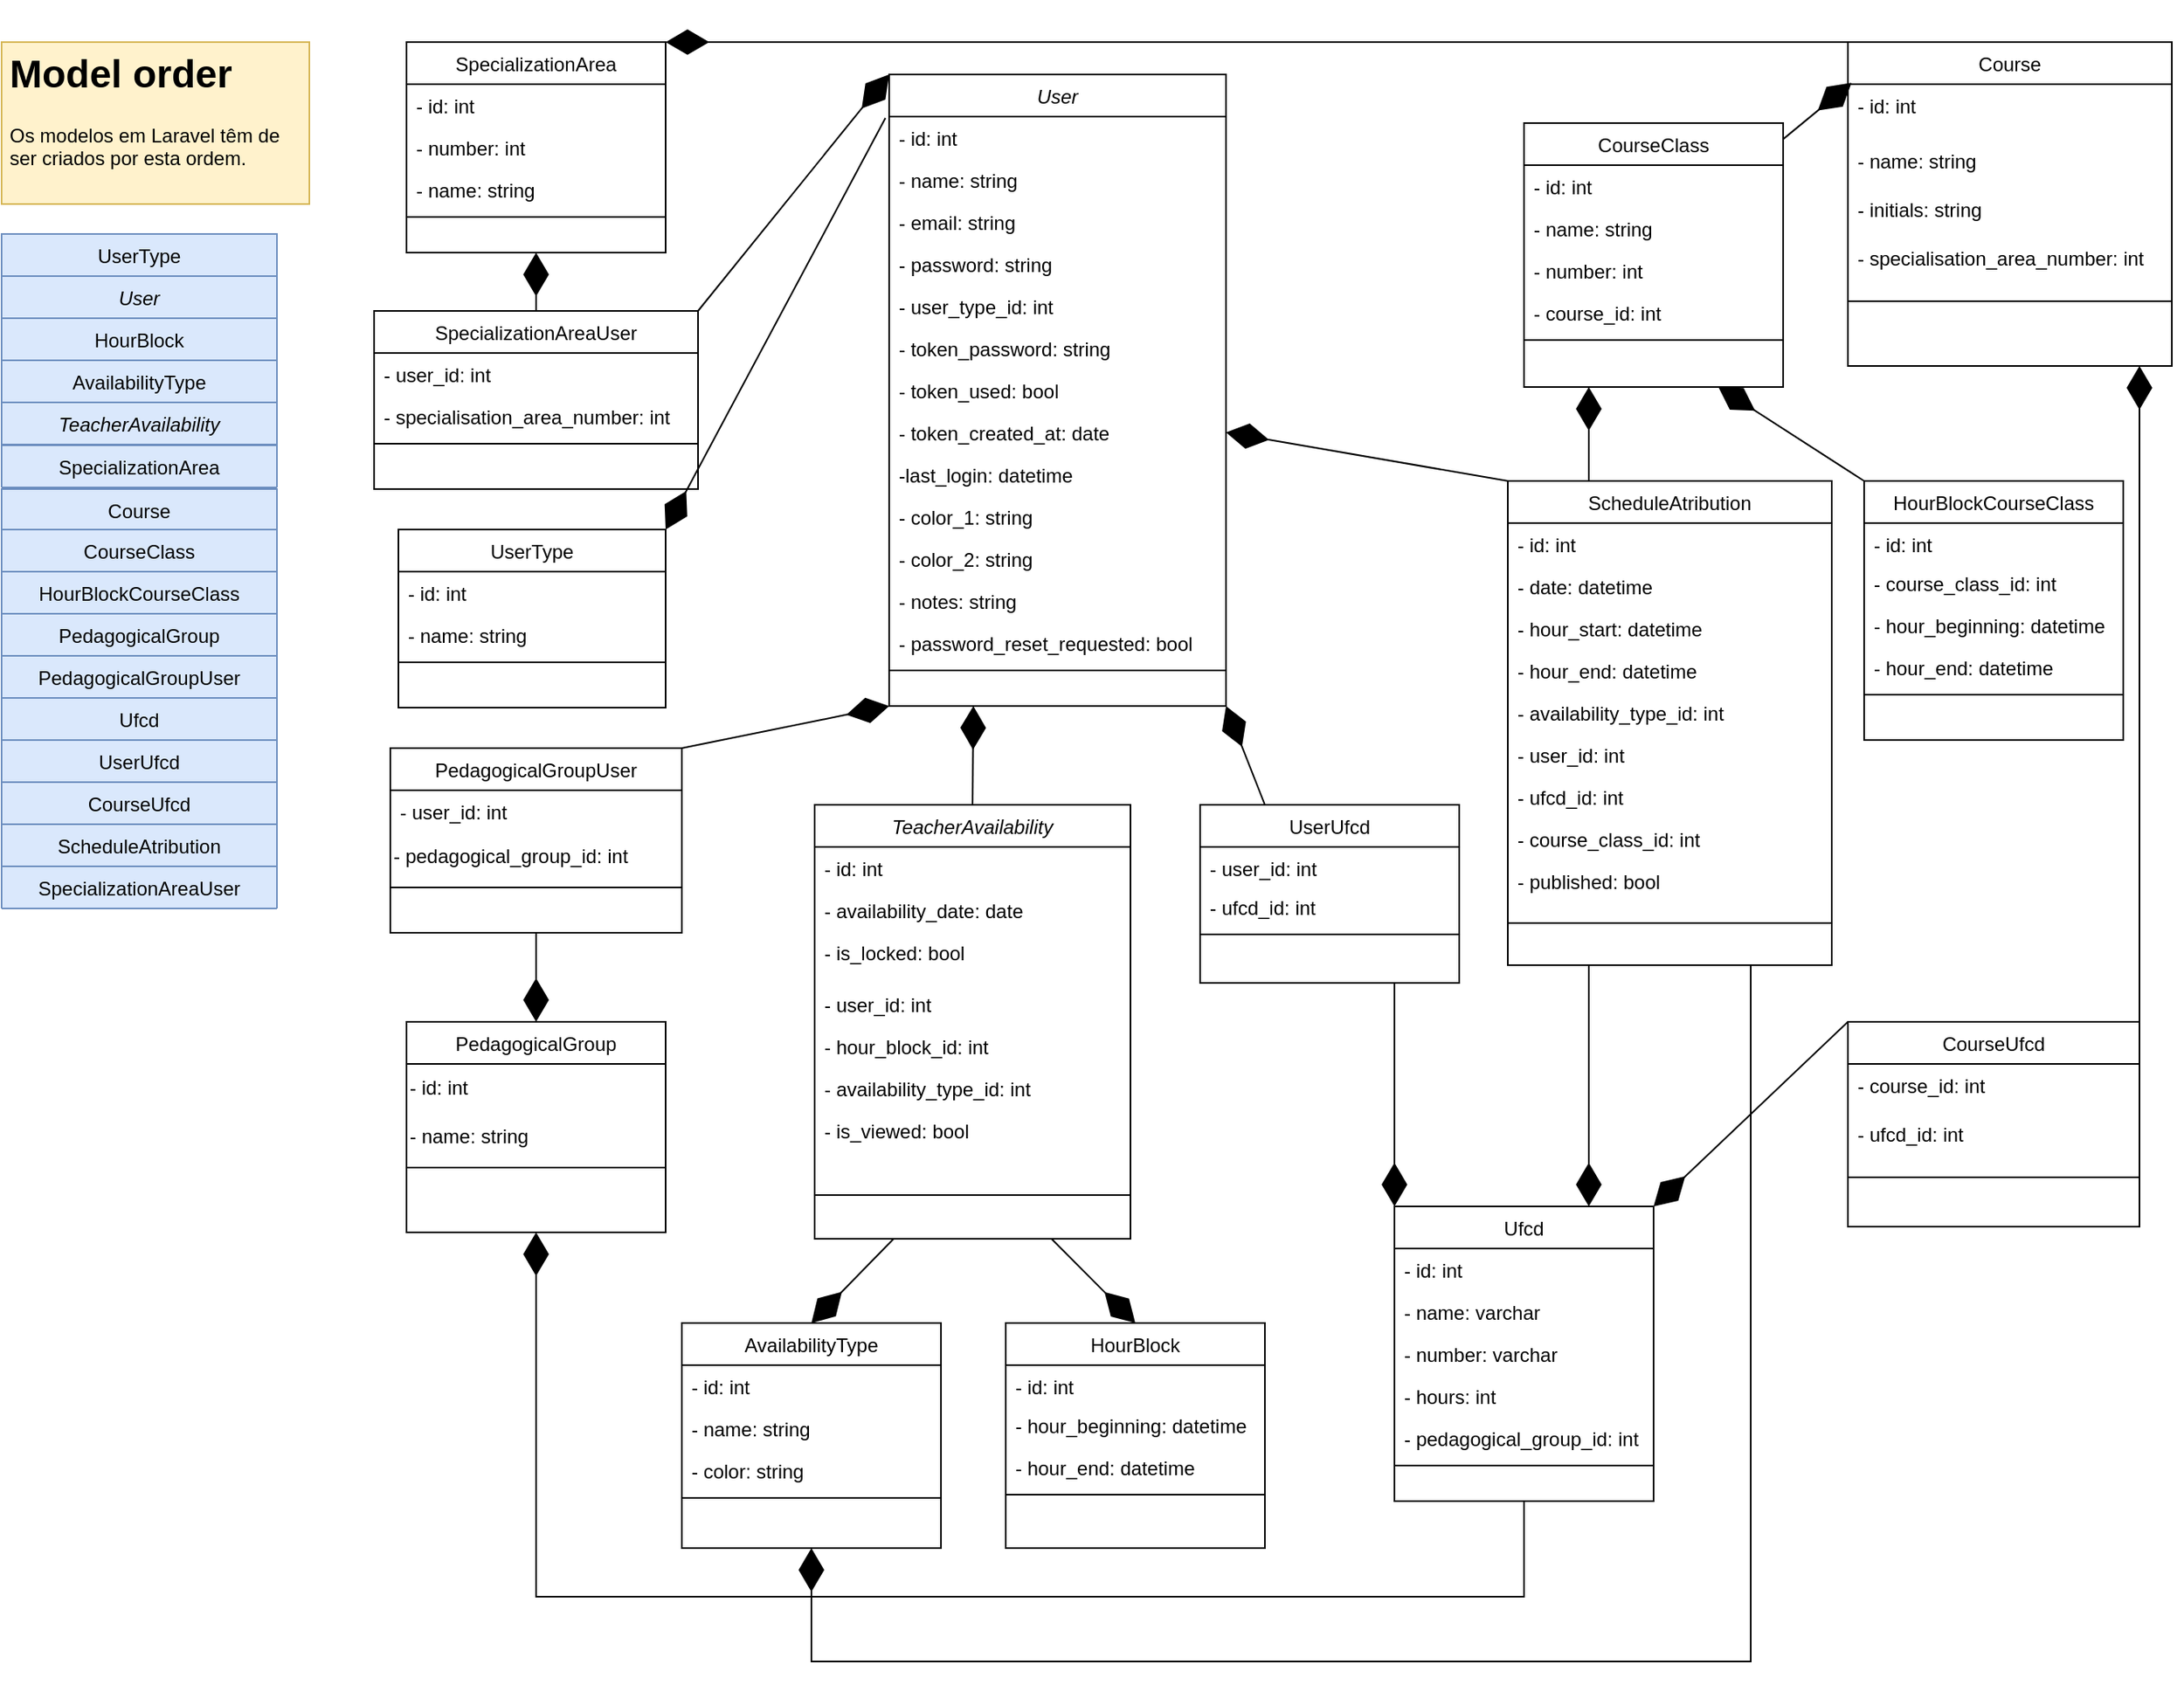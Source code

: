 <mxfile version="22.0.4" type="device">
  <diagram id="C5RBs43oDa-KdzZeNtuy" name="Page-1">
    <mxGraphModel dx="1050" dy="1774" grid="1" gridSize="10" guides="1" tooltips="1" connect="1" arrows="1" fold="1" page="1" pageScale="1" pageWidth="827" pageHeight="1169" math="0" shadow="0">
      <root>
        <mxCell id="WIyWlLk6GJQsqaUBKTNV-0" />
        <mxCell id="WIyWlLk6GJQsqaUBKTNV-1" parent="WIyWlLk6GJQsqaUBKTNV-0" />
        <mxCell id="zkfFHV4jXpPFQw0GAbJ--6" value="ScheduleAtribution" style="swimlane;fontStyle=0;align=center;verticalAlign=top;childLayout=stackLayout;horizontal=1;startSize=26;horizontalStack=0;resizeParent=1;resizeLast=0;collapsible=1;marginBottom=0;rounded=0;shadow=0;strokeWidth=1;" parent="WIyWlLk6GJQsqaUBKTNV-1" vertex="1">
          <mxGeometry x="1210" y="-849" width="200" height="299" as="geometry">
            <mxRectangle x="130" y="380" width="160" height="26" as="alternateBounds" />
          </mxGeometry>
        </mxCell>
        <mxCell id="zkfFHV4jXpPFQw0GAbJ--7" value="- id: int" style="text;align=left;verticalAlign=top;spacingLeft=4;spacingRight=4;overflow=hidden;rotatable=0;points=[[0,0.5],[1,0.5]];portConstraint=eastwest;" parent="zkfFHV4jXpPFQw0GAbJ--6" vertex="1">
          <mxGeometry y="26" width="200" height="26" as="geometry" />
        </mxCell>
        <mxCell id="1Ysb5wcZxNaZWGirDd5u-2" value="- date: datetime" style="text;align=left;verticalAlign=top;spacingLeft=4;spacingRight=4;overflow=hidden;rotatable=0;points=[[0,0.5],[1,0.5]];portConstraint=eastwest;rounded=0;shadow=0;html=0;" parent="zkfFHV4jXpPFQw0GAbJ--6" vertex="1">
          <mxGeometry y="52" width="200" height="26" as="geometry" />
        </mxCell>
        <mxCell id="zkfFHV4jXpPFQw0GAbJ--8" value="- hour_start: datetime" style="text;align=left;verticalAlign=top;spacingLeft=4;spacingRight=4;overflow=hidden;rotatable=0;points=[[0,0.5],[1,0.5]];portConstraint=eastwest;rounded=0;shadow=0;html=0;" parent="zkfFHV4jXpPFQw0GAbJ--6" vertex="1">
          <mxGeometry y="78" width="200" height="26" as="geometry" />
        </mxCell>
        <mxCell id="uwKohxWAHjOvvjuOZLJz-4" value="- hour_end: datetime" style="text;align=left;verticalAlign=top;spacingLeft=4;spacingRight=4;overflow=hidden;rotatable=0;points=[[0,0.5],[1,0.5]];portConstraint=eastwest;rounded=0;shadow=0;html=0;" parent="zkfFHV4jXpPFQw0GAbJ--6" vertex="1">
          <mxGeometry y="104" width="200" height="26" as="geometry" />
        </mxCell>
        <mxCell id="blowVpimQJgfHFu3aq48-7" value="- availability_type_id: int" style="text;align=left;verticalAlign=top;spacingLeft=4;spacingRight=4;overflow=hidden;rotatable=0;points=[[0,0.5],[1,0.5]];portConstraint=eastwest;rounded=0;shadow=0;html=0;" parent="zkfFHV4jXpPFQw0GAbJ--6" vertex="1">
          <mxGeometry y="130" width="200" height="26" as="geometry" />
        </mxCell>
        <mxCell id="awKy6bNK3U6Ne4K9uNtv-39" value="- user_id: int" style="text;align=left;verticalAlign=top;spacingLeft=4;spacingRight=4;overflow=hidden;rotatable=0;points=[[0,0.5],[1,0.5]];portConstraint=eastwest;rounded=0;shadow=0;html=0;" parent="zkfFHV4jXpPFQw0GAbJ--6" vertex="1">
          <mxGeometry y="156" width="200" height="26" as="geometry" />
        </mxCell>
        <mxCell id="awKy6bNK3U6Ne4K9uNtv-36" value="- ufcd_id: int" style="text;align=left;verticalAlign=top;spacingLeft=4;spacingRight=4;overflow=hidden;rotatable=0;points=[[0,0.5],[1,0.5]];portConstraint=eastwest;rounded=0;shadow=0;html=0;" parent="zkfFHV4jXpPFQw0GAbJ--6" vertex="1">
          <mxGeometry y="182" width="200" height="26" as="geometry" />
        </mxCell>
        <mxCell id="awKy6bNK3U6Ne4K9uNtv-35" value="- course_class_id: int" style="text;align=left;verticalAlign=top;spacingLeft=4;spacingRight=4;overflow=hidden;rotatable=0;points=[[0,0.5],[1,0.5]];portConstraint=eastwest;rounded=0;shadow=0;html=0;" parent="zkfFHV4jXpPFQw0GAbJ--6" vertex="1">
          <mxGeometry y="208" width="200" height="26" as="geometry" />
        </mxCell>
        <mxCell id="lgywgEwXlo5KkBhqpf16-4" value="- published: bool" style="text;align=left;verticalAlign=top;spacingLeft=4;spacingRight=4;overflow=hidden;rotatable=0;points=[[0,0.5],[1,0.5]];portConstraint=eastwest;rounded=0;shadow=0;html=0;" parent="zkfFHV4jXpPFQw0GAbJ--6" vertex="1">
          <mxGeometry y="234" width="200" height="26" as="geometry" />
        </mxCell>
        <mxCell id="zkfFHV4jXpPFQw0GAbJ--9" value="" style="line;html=1;strokeWidth=1;align=left;verticalAlign=middle;spacingTop=-1;spacingLeft=3;spacingRight=3;rotatable=0;labelPosition=right;points=[];portConstraint=eastwest;" parent="zkfFHV4jXpPFQw0GAbJ--6" vertex="1">
          <mxGeometry y="260" width="200" height="26" as="geometry" />
        </mxCell>
        <mxCell id="zkfFHV4jXpPFQw0GAbJ--13" value="PedagogicalGroup" style="swimlane;fontStyle=0;align=center;verticalAlign=top;childLayout=stackLayout;horizontal=1;startSize=26;horizontalStack=0;resizeParent=1;resizeLast=0;collapsible=1;marginBottom=0;rounded=0;shadow=0;strokeWidth=1;" parent="WIyWlLk6GJQsqaUBKTNV-1" vertex="1">
          <mxGeometry x="530" y="-515" width="160" height="130" as="geometry">
            <mxRectangle x="340" y="380" width="170" height="26" as="alternateBounds" />
          </mxGeometry>
        </mxCell>
        <mxCell id="jHJUqvKcDwpoG7KgPXEZ-5" value="- id: int" style="text;html=1;align=left;verticalAlign=middle;resizable=0;points=[];autosize=1;strokeColor=none;fillColor=none;" parent="zkfFHV4jXpPFQw0GAbJ--13" vertex="1">
          <mxGeometry y="26" width="160" height="30" as="geometry" />
        </mxCell>
        <mxCell id="jHJUqvKcDwpoG7KgPXEZ-1" value="- name: string" style="text;html=1;align=left;verticalAlign=middle;resizable=0;points=[];autosize=1;strokeColor=none;fillColor=none;" parent="zkfFHV4jXpPFQw0GAbJ--13" vertex="1">
          <mxGeometry y="56" width="160" height="30" as="geometry" />
        </mxCell>
        <mxCell id="zkfFHV4jXpPFQw0GAbJ--15" value="" style="line;html=1;strokeWidth=1;align=left;verticalAlign=middle;spacingTop=-1;spacingLeft=3;spacingRight=3;rotatable=0;labelPosition=right;points=[];portConstraint=eastwest;" parent="zkfFHV4jXpPFQw0GAbJ--13" vertex="1">
          <mxGeometry y="86" width="160" height="8" as="geometry" />
        </mxCell>
        <mxCell id="zkfFHV4jXpPFQw0GAbJ--17" value="SpecializationArea" style="swimlane;fontStyle=0;align=center;verticalAlign=top;childLayout=stackLayout;horizontal=1;startSize=26;horizontalStack=0;resizeParent=1;resizeLast=0;collapsible=1;marginBottom=0;rounded=0;shadow=0;strokeWidth=1;" parent="WIyWlLk6GJQsqaUBKTNV-1" vertex="1">
          <mxGeometry x="530" y="-1120" width="160" height="130" as="geometry">
            <mxRectangle x="550" y="140" width="160" height="26" as="alternateBounds" />
          </mxGeometry>
        </mxCell>
        <mxCell id="p_JrhFy0lGIqg0fMRoFD-0" value="- id: int" style="text;align=left;verticalAlign=top;spacingLeft=4;spacingRight=4;overflow=hidden;rotatable=0;points=[[0,0.5],[1,0.5]];portConstraint=eastwest;" vertex="1" parent="zkfFHV4jXpPFQw0GAbJ--17">
          <mxGeometry y="26" width="160" height="26" as="geometry" />
        </mxCell>
        <mxCell id="zkfFHV4jXpPFQw0GAbJ--18" value="- number: int" style="text;align=left;verticalAlign=top;spacingLeft=4;spacingRight=4;overflow=hidden;rotatable=0;points=[[0,0.5],[1,0.5]];portConstraint=eastwest;" parent="zkfFHV4jXpPFQw0GAbJ--17" vertex="1">
          <mxGeometry y="52" width="160" height="26" as="geometry" />
        </mxCell>
        <mxCell id="zkfFHV4jXpPFQw0GAbJ--24" value="- name: string" style="text;align=left;verticalAlign=top;spacingLeft=4;spacingRight=4;overflow=hidden;rotatable=0;points=[[0,0.5],[1,0.5]];portConstraint=eastwest;" parent="zkfFHV4jXpPFQw0GAbJ--17" vertex="1">
          <mxGeometry y="78" width="160" height="26" as="geometry" />
        </mxCell>
        <mxCell id="zkfFHV4jXpPFQw0GAbJ--23" value="" style="line;html=1;strokeWidth=1;align=left;verticalAlign=middle;spacingTop=-1;spacingLeft=3;spacingRight=3;rotatable=0;labelPosition=right;points=[];portConstraint=eastwest;" parent="zkfFHV4jXpPFQw0GAbJ--17" vertex="1">
          <mxGeometry y="104" width="160" height="8" as="geometry" />
        </mxCell>
        <mxCell id="LtZa6qZEjwgRx2LmojuM-1" value="TeacherAvailability " style="swimlane;fontStyle=2;align=center;verticalAlign=top;childLayout=stackLayout;horizontal=1;startSize=26;horizontalStack=0;resizeParent=1;resizeLast=0;collapsible=1;marginBottom=0;rounded=0;shadow=0;strokeWidth=1;" parent="WIyWlLk6GJQsqaUBKTNV-1" vertex="1">
          <mxGeometry x="782" y="-649" width="195" height="268" as="geometry">
            <mxRectangle x="230" y="140" width="160" height="26" as="alternateBounds" />
          </mxGeometry>
        </mxCell>
        <mxCell id="LtZa6qZEjwgRx2LmojuM-2" value="- id: int" style="text;align=left;verticalAlign=top;spacingLeft=4;spacingRight=4;overflow=hidden;rotatable=0;points=[[0,0.5],[1,0.5]];portConstraint=eastwest;" parent="LtZa6qZEjwgRx2LmojuM-1" vertex="1">
          <mxGeometry y="26" width="195" height="26" as="geometry" />
        </mxCell>
        <mxCell id="LtZa6qZEjwgRx2LmojuM-3" value="- availability_date: date" style="text;align=left;verticalAlign=top;spacingLeft=4;spacingRight=4;overflow=hidden;rotatable=0;points=[[0,0.5],[1,0.5]];portConstraint=eastwest;rounded=0;shadow=0;html=0;" parent="LtZa6qZEjwgRx2LmojuM-1" vertex="1">
          <mxGeometry y="52" width="195" height="26" as="geometry" />
        </mxCell>
        <mxCell id="jHJUqvKcDwpoG7KgPXEZ-7" value="- is_locked: bool" style="text;align=left;verticalAlign=top;spacingLeft=4;spacingRight=4;overflow=hidden;rotatable=0;points=[[0,0.5],[1,0.5]];portConstraint=eastwest;rounded=0;shadow=0;html=0;" parent="LtZa6qZEjwgRx2LmojuM-1" vertex="1">
          <mxGeometry y="78" width="195" height="32" as="geometry" />
        </mxCell>
        <mxCell id="awKy6bNK3U6Ne4K9uNtv-238" value="- user_id: int" style="text;align=left;verticalAlign=top;spacingLeft=4;spacingRight=4;overflow=hidden;rotatable=0;points=[[0,0.5],[1,0.5]];portConstraint=eastwest;rounded=0;shadow=0;html=0;" parent="LtZa6qZEjwgRx2LmojuM-1" vertex="1">
          <mxGeometry y="110" width="195" height="26" as="geometry" />
        </mxCell>
        <mxCell id="awKy6bNK3U6Ne4K9uNtv-236" value="- hour_block_id: int" style="text;align=left;verticalAlign=top;spacingLeft=4;spacingRight=4;overflow=hidden;rotatable=0;points=[[0,0.5],[1,0.5]];portConstraint=eastwest;rounded=0;shadow=0;html=0;" parent="LtZa6qZEjwgRx2LmojuM-1" vertex="1">
          <mxGeometry y="136" width="195" height="26" as="geometry" />
        </mxCell>
        <mxCell id="awKy6bNK3U6Ne4K9uNtv-237" value="- availability_type_id: int" style="text;align=left;verticalAlign=top;spacingLeft=4;spacingRight=4;overflow=hidden;rotatable=0;points=[[0,0.5],[1,0.5]];portConstraint=eastwest;rounded=0;shadow=0;html=0;" parent="LtZa6qZEjwgRx2LmojuM-1" vertex="1">
          <mxGeometry y="162" width="195" height="26" as="geometry" />
        </mxCell>
        <mxCell id="lgywgEwXlo5KkBhqpf16-1" value="- is_viewed: bool" style="text;align=left;verticalAlign=top;spacingLeft=4;spacingRight=4;overflow=hidden;rotatable=0;points=[[0,0.5],[1,0.5]];portConstraint=eastwest;rounded=0;shadow=0;html=0;" parent="LtZa6qZEjwgRx2LmojuM-1" vertex="1">
          <mxGeometry y="188" width="195" height="26" as="geometry" />
        </mxCell>
        <mxCell id="LtZa6qZEjwgRx2LmojuM-5" value="" style="line;html=1;strokeWidth=1;align=left;verticalAlign=middle;spacingTop=-1;spacingLeft=3;spacingRight=3;rotatable=0;labelPosition=right;points=[];portConstraint=eastwest;" parent="LtZa6qZEjwgRx2LmojuM-1" vertex="1">
          <mxGeometry y="214" width="195" height="54" as="geometry" />
        </mxCell>
        <mxCell id="LtZa6qZEjwgRx2LmojuM-7" value="AvailabilityType" style="swimlane;fontStyle=0;align=center;verticalAlign=top;childLayout=stackLayout;horizontal=1;startSize=26;horizontalStack=0;resizeParent=1;resizeLast=0;collapsible=1;marginBottom=0;rounded=0;shadow=0;strokeWidth=1;" parent="WIyWlLk6GJQsqaUBKTNV-1" vertex="1">
          <mxGeometry x="700" y="-329" width="160" height="139" as="geometry">
            <mxRectangle x="340" y="380" width="170" height="26" as="alternateBounds" />
          </mxGeometry>
        </mxCell>
        <mxCell id="LtZa6qZEjwgRx2LmojuM-8" value="- id: int" style="text;align=left;verticalAlign=top;spacingLeft=4;spacingRight=4;overflow=hidden;rotatable=0;points=[[0,0.5],[1,0.5]];portConstraint=eastwest;" parent="LtZa6qZEjwgRx2LmojuM-7" vertex="1">
          <mxGeometry y="26" width="160" height="26" as="geometry" />
        </mxCell>
        <mxCell id="awKy6bNK3U6Ne4K9uNtv-76" value="- name: string" style="text;align=left;verticalAlign=top;spacingLeft=4;spacingRight=4;overflow=hidden;rotatable=0;points=[[0,0.5],[1,0.5]];portConstraint=eastwest;" parent="LtZa6qZEjwgRx2LmojuM-7" vertex="1">
          <mxGeometry y="52" width="160" height="26" as="geometry" />
        </mxCell>
        <mxCell id="lgywgEwXlo5KkBhqpf16-0" value="- color: string" style="text;align=left;verticalAlign=top;spacingLeft=4;spacingRight=4;overflow=hidden;rotatable=0;points=[[0,0.5],[1,0.5]];portConstraint=eastwest;" parent="LtZa6qZEjwgRx2LmojuM-7" vertex="1">
          <mxGeometry y="78" width="160" height="26" as="geometry" />
        </mxCell>
        <mxCell id="LtZa6qZEjwgRx2LmojuM-9" value="" style="line;html=1;strokeWidth=1;align=left;verticalAlign=middle;spacingTop=-1;spacingLeft=3;spacingRight=3;rotatable=0;labelPosition=right;points=[];portConstraint=eastwest;" parent="LtZa6qZEjwgRx2LmojuM-7" vertex="1">
          <mxGeometry y="104" width="160" height="8" as="geometry" />
        </mxCell>
        <mxCell id="LtZa6qZEjwgRx2LmojuM-10" value="HourBlock" style="swimlane;fontStyle=0;align=center;verticalAlign=top;childLayout=stackLayout;horizontal=1;startSize=26;horizontalStack=0;resizeParent=1;resizeLast=0;collapsible=1;marginBottom=0;rounded=0;shadow=0;strokeWidth=1;" parent="WIyWlLk6GJQsqaUBKTNV-1" vertex="1">
          <mxGeometry x="900" y="-329" width="160" height="139" as="geometry">
            <mxRectangle x="340" y="380" width="170" height="26" as="alternateBounds" />
          </mxGeometry>
        </mxCell>
        <mxCell id="LtZa6qZEjwgRx2LmojuM-11" value="- id: int" style="text;align=left;verticalAlign=top;spacingLeft=4;spacingRight=4;overflow=hidden;rotatable=0;points=[[0,0.5],[1,0.5]];portConstraint=eastwest;" parent="LtZa6qZEjwgRx2LmojuM-10" vertex="1">
          <mxGeometry y="26" width="160" height="24" as="geometry" />
        </mxCell>
        <mxCell id="1Ysb5wcZxNaZWGirDd5u-0" value="- hour_beginning: datetime" style="text;align=left;verticalAlign=top;spacingLeft=4;spacingRight=4;overflow=hidden;rotatable=0;points=[[0,0.5],[1,0.5]];portConstraint=eastwest;" parent="LtZa6qZEjwgRx2LmojuM-10" vertex="1">
          <mxGeometry y="50" width="160" height="26" as="geometry" />
        </mxCell>
        <mxCell id="uwKohxWAHjOvvjuOZLJz-6" value="- hour_end: datetime" style="text;align=left;verticalAlign=top;spacingLeft=4;spacingRight=4;overflow=hidden;rotatable=0;points=[[0,0.5],[1,0.5]];portConstraint=eastwest;" parent="LtZa6qZEjwgRx2LmojuM-10" vertex="1">
          <mxGeometry y="76" width="160" height="26" as="geometry" />
        </mxCell>
        <mxCell id="LtZa6qZEjwgRx2LmojuM-12" value="" style="line;html=1;strokeWidth=1;align=left;verticalAlign=middle;spacingTop=-1;spacingLeft=3;spacingRight=3;rotatable=0;labelPosition=right;points=[];portConstraint=eastwest;" parent="LtZa6qZEjwgRx2LmojuM-10" vertex="1">
          <mxGeometry y="102" width="160" height="8" as="geometry" />
        </mxCell>
        <mxCell id="LtZa6qZEjwgRx2LmojuM-13" value="Ufcd" style="swimlane;fontStyle=0;align=center;verticalAlign=top;childLayout=stackLayout;horizontal=1;startSize=26;horizontalStack=0;resizeParent=1;resizeLast=0;collapsible=1;marginBottom=0;rounded=0;shadow=0;strokeWidth=1;" parent="WIyWlLk6GJQsqaUBKTNV-1" vertex="1">
          <mxGeometry x="1140" y="-401" width="160" height="182" as="geometry">
            <mxRectangle x="340" y="380" width="170" height="26" as="alternateBounds" />
          </mxGeometry>
        </mxCell>
        <mxCell id="LtZa6qZEjwgRx2LmojuM-14" value="- id: int" style="text;align=left;verticalAlign=top;spacingLeft=4;spacingRight=4;overflow=hidden;rotatable=0;points=[[0,0.5],[1,0.5]];portConstraint=eastwest;" parent="LtZa6qZEjwgRx2LmojuM-13" vertex="1">
          <mxGeometry y="26" width="160" height="26" as="geometry" />
        </mxCell>
        <mxCell id="blowVpimQJgfHFu3aq48-3" value="- name: varchar" style="text;align=left;verticalAlign=top;spacingLeft=4;spacingRight=4;overflow=hidden;rotatable=0;points=[[0,0.5],[1,0.5]];portConstraint=eastwest;" parent="LtZa6qZEjwgRx2LmojuM-13" vertex="1">
          <mxGeometry y="52" width="160" height="26" as="geometry" />
        </mxCell>
        <mxCell id="blowVpimQJgfHFu3aq48-4" value="- number: varchar" style="text;align=left;verticalAlign=top;spacingLeft=4;spacingRight=4;overflow=hidden;rotatable=0;points=[[0,0.5],[1,0.5]];portConstraint=eastwest;" parent="LtZa6qZEjwgRx2LmojuM-13" vertex="1">
          <mxGeometry y="78" width="160" height="26" as="geometry" />
        </mxCell>
        <mxCell id="blowVpimQJgfHFu3aq48-5" value="- hours: int" style="text;align=left;verticalAlign=top;spacingLeft=4;spacingRight=4;overflow=hidden;rotatable=0;points=[[0,0.5],[1,0.5]];portConstraint=eastwest;" parent="LtZa6qZEjwgRx2LmojuM-13" vertex="1">
          <mxGeometry y="104" width="160" height="26" as="geometry" />
        </mxCell>
        <mxCell id="blowVpimQJgfHFu3aq48-6" value="- pedagogical_group_id: int" style="text;align=left;verticalAlign=top;spacingLeft=4;spacingRight=4;overflow=hidden;rotatable=0;points=[[0,0.5],[1,0.5]];portConstraint=eastwest;" parent="LtZa6qZEjwgRx2LmojuM-13" vertex="1">
          <mxGeometry y="130" width="160" height="26" as="geometry" />
        </mxCell>
        <mxCell id="LtZa6qZEjwgRx2LmojuM-15" value="" style="line;html=1;strokeWidth=1;align=left;verticalAlign=middle;spacingTop=-1;spacingLeft=3;spacingRight=3;rotatable=0;labelPosition=right;points=[];portConstraint=eastwest;" parent="LtZa6qZEjwgRx2LmojuM-13" vertex="1">
          <mxGeometry y="156" width="160" height="8" as="geometry" />
        </mxCell>
        <mxCell id="LtZa6qZEjwgRx2LmojuM-16" value="CourseClass" style="swimlane;fontStyle=0;align=center;verticalAlign=top;childLayout=stackLayout;horizontal=1;startSize=26;horizontalStack=0;resizeParent=1;resizeLast=0;collapsible=1;marginBottom=0;rounded=0;shadow=0;strokeWidth=1;" parent="WIyWlLk6GJQsqaUBKTNV-1" vertex="1">
          <mxGeometry x="1220" y="-1070" width="160" height="163" as="geometry">
            <mxRectangle x="340" y="380" width="170" height="26" as="alternateBounds" />
          </mxGeometry>
        </mxCell>
        <mxCell id="LtZa6qZEjwgRx2LmojuM-17" value="- id: int&#xa;" style="text;align=left;verticalAlign=top;spacingLeft=4;spacingRight=4;overflow=hidden;rotatable=0;points=[[0,0.5],[1,0.5]];portConstraint=eastwest;" parent="LtZa6qZEjwgRx2LmojuM-16" vertex="1">
          <mxGeometry y="26" width="160" height="26" as="geometry" />
        </mxCell>
        <mxCell id="awKy6bNK3U6Ne4K9uNtv-26" value="- name: string&#xa;" style="text;align=left;verticalAlign=top;spacingLeft=4;spacingRight=4;overflow=hidden;rotatable=0;points=[[0,0.5],[1,0.5]];portConstraint=eastwest;" parent="LtZa6qZEjwgRx2LmojuM-16" vertex="1">
          <mxGeometry y="52" width="160" height="26" as="geometry" />
        </mxCell>
        <mxCell id="uwKohxWAHjOvvjuOZLJz-1" value="- number: int" style="text;align=left;verticalAlign=top;spacingLeft=4;spacingRight=4;overflow=hidden;rotatable=0;points=[[0,0.5],[1,0.5]];portConstraint=eastwest;" parent="LtZa6qZEjwgRx2LmojuM-16" vertex="1">
          <mxGeometry y="78" width="160" height="26" as="geometry" />
        </mxCell>
        <mxCell id="uwKohxWAHjOvvjuOZLJz-3" value="- course_id: int" style="text;align=left;verticalAlign=top;spacingLeft=4;spacingRight=4;overflow=hidden;rotatable=0;points=[[0,0.5],[1,0.5]];portConstraint=eastwest;" parent="LtZa6qZEjwgRx2LmojuM-16" vertex="1">
          <mxGeometry y="104" width="160" height="26" as="geometry" />
        </mxCell>
        <mxCell id="LtZa6qZEjwgRx2LmojuM-18" value="" style="line;html=1;strokeWidth=1;align=left;verticalAlign=middle;spacingTop=-1;spacingLeft=3;spacingRight=3;rotatable=0;labelPosition=right;points=[];portConstraint=eastwest;" parent="LtZa6qZEjwgRx2LmojuM-16" vertex="1">
          <mxGeometry y="130" width="160" height="8" as="geometry" />
        </mxCell>
        <mxCell id="LtZa6qZEjwgRx2LmojuM-19" value="Course" style="swimlane;fontStyle=0;align=center;verticalAlign=top;childLayout=stackLayout;horizontal=1;startSize=26;horizontalStack=0;resizeParent=1;resizeLast=0;collapsible=1;marginBottom=0;rounded=0;shadow=0;strokeWidth=1;" parent="WIyWlLk6GJQsqaUBKTNV-1" vertex="1">
          <mxGeometry x="1420" y="-1120" width="200" height="200" as="geometry">
            <mxRectangle x="340" y="380" width="170" height="26" as="alternateBounds" />
          </mxGeometry>
        </mxCell>
        <mxCell id="LtZa6qZEjwgRx2LmojuM-20" value="- id: int    " style="text;align=left;verticalAlign=top;spacingLeft=4;spacingRight=4;overflow=hidden;rotatable=0;points=[[0,0.5],[1,0.5]];portConstraint=eastwest;" parent="LtZa6qZEjwgRx2LmojuM-19" vertex="1">
          <mxGeometry y="26" width="200" height="34" as="geometry" />
        </mxCell>
        <mxCell id="blowVpimQJgfHFu3aq48-0" value="- name: string" style="text;align=left;verticalAlign=top;spacingLeft=4;spacingRight=4;overflow=hidden;rotatable=0;points=[[0,0.5],[1,0.5]];portConstraint=eastwest;" parent="LtZa6qZEjwgRx2LmojuM-19" vertex="1">
          <mxGeometry y="60" width="200" height="30" as="geometry" />
        </mxCell>
        <mxCell id="1Ysb5wcZxNaZWGirDd5u-3" value="- initials: string" style="text;align=left;verticalAlign=top;spacingLeft=4;spacingRight=4;overflow=hidden;rotatable=0;points=[[0,0.5],[1,0.5]];portConstraint=eastwest;" parent="LtZa6qZEjwgRx2LmojuM-19" vertex="1">
          <mxGeometry y="90" width="200" height="30" as="geometry" />
        </mxCell>
        <mxCell id="uwKohxWAHjOvvjuOZLJz-8" value="- specialisation_area_number: int" style="text;align=left;verticalAlign=top;spacingLeft=4;spacingRight=4;overflow=hidden;rotatable=0;points=[[0,0.5],[1,0.5]];portConstraint=eastwest;" parent="LtZa6qZEjwgRx2LmojuM-19" vertex="1">
          <mxGeometry y="120" width="200" height="30" as="geometry" />
        </mxCell>
        <mxCell id="LtZa6qZEjwgRx2LmojuM-21" value="" style="line;html=1;strokeWidth=1;align=left;verticalAlign=middle;spacingTop=-1;spacingLeft=3;spacingRight=3;rotatable=0;labelPosition=right;points=[];portConstraint=eastwest;" parent="LtZa6qZEjwgRx2LmojuM-19" vertex="1">
          <mxGeometry y="150" width="200" height="20" as="geometry" />
        </mxCell>
        <mxCell id="zkfFHV4jXpPFQw0GAbJ--0" value="User" style="swimlane;fontStyle=2;align=center;verticalAlign=top;childLayout=stackLayout;horizontal=1;startSize=26;horizontalStack=0;resizeParent=1;resizeLast=0;collapsible=1;marginBottom=0;rounded=0;shadow=0;strokeWidth=1;" parent="WIyWlLk6GJQsqaUBKTNV-1" vertex="1">
          <mxGeometry x="828" y="-1100" width="208" height="390" as="geometry">
            <mxRectangle x="230" y="140" width="160" height="26" as="alternateBounds" />
          </mxGeometry>
        </mxCell>
        <mxCell id="zkfFHV4jXpPFQw0GAbJ--1" value="- id: int" style="text;align=left;verticalAlign=top;spacingLeft=4;spacingRight=4;overflow=hidden;rotatable=0;points=[[0,0.5],[1,0.5]];portConstraint=eastwest;" parent="zkfFHV4jXpPFQw0GAbJ--0" vertex="1">
          <mxGeometry y="26" width="208" height="26" as="geometry" />
        </mxCell>
        <mxCell id="SwSNHOkzyelOd3VxYM5m-2" value="- name: string" style="text;align=left;verticalAlign=top;spacingLeft=4;spacingRight=4;overflow=hidden;rotatable=0;points=[[0,0.5],[1,0.5]];portConstraint=eastwest;rounded=0;shadow=0;html=0;" parent="zkfFHV4jXpPFQw0GAbJ--0" vertex="1">
          <mxGeometry y="52" width="208" height="26" as="geometry" />
        </mxCell>
        <mxCell id="awKy6bNK3U6Ne4K9uNtv-0" value="- email: string" style="text;align=left;verticalAlign=top;spacingLeft=4;spacingRight=4;overflow=hidden;rotatable=0;points=[[0,0.5],[1,0.5]];portConstraint=eastwest;rounded=0;shadow=0;html=0;" parent="zkfFHV4jXpPFQw0GAbJ--0" vertex="1">
          <mxGeometry y="78" width="208" height="26" as="geometry" />
        </mxCell>
        <mxCell id="awKy6bNK3U6Ne4K9uNtv-8" value="- password: string" style="text;align=left;verticalAlign=top;spacingLeft=4;spacingRight=4;overflow=hidden;rotatable=0;points=[[0,0.5],[1,0.5]];portConstraint=eastwest;rounded=0;shadow=0;html=0;" parent="zkfFHV4jXpPFQw0GAbJ--0" vertex="1">
          <mxGeometry y="104" width="208" height="26" as="geometry" />
        </mxCell>
        <mxCell id="awKy6bNK3U6Ne4K9uNtv-281" value="- user_type_id: int" style="text;align=left;verticalAlign=top;spacingLeft=4;spacingRight=4;overflow=hidden;rotatable=0;points=[[0,0.5],[1,0.5]];portConstraint=eastwest;rounded=0;shadow=0;html=0;" parent="zkfFHV4jXpPFQw0GAbJ--0" vertex="1">
          <mxGeometry y="130" width="208" height="26" as="geometry" />
        </mxCell>
        <mxCell id="Z3VJuawiQVvA8Trn1pHW-3" value="- token_password: string" style="text;align=left;verticalAlign=top;spacingLeft=4;spacingRight=4;overflow=hidden;rotatable=0;points=[[0,0.5],[1,0.5]];portConstraint=eastwest;rounded=0;shadow=0;html=0;" parent="zkfFHV4jXpPFQw0GAbJ--0" vertex="1">
          <mxGeometry y="156" width="208" height="26" as="geometry" />
        </mxCell>
        <mxCell id="Z3VJuawiQVvA8Trn1pHW-5" value="- token_used: bool" style="text;align=left;verticalAlign=top;spacingLeft=4;spacingRight=4;overflow=hidden;rotatable=0;points=[[0,0.5],[1,0.5]];portConstraint=eastwest;rounded=0;shadow=0;html=0;" parent="zkfFHV4jXpPFQw0GAbJ--0" vertex="1">
          <mxGeometry y="182" width="208" height="26" as="geometry" />
        </mxCell>
        <mxCell id="Z3VJuawiQVvA8Trn1pHW-2" value="- token_created_at: date" style="text;align=left;verticalAlign=top;spacingLeft=4;spacingRight=4;overflow=hidden;rotatable=0;points=[[0,0.5],[1,0.5]];portConstraint=eastwest;rounded=0;shadow=0;html=0;" parent="zkfFHV4jXpPFQw0GAbJ--0" vertex="1">
          <mxGeometry y="208" width="208" height="26" as="geometry" />
        </mxCell>
        <mxCell id="p_JrhFy0lGIqg0fMRoFD-2" value="-last_login: datetime" style="text;align=left;verticalAlign=top;spacingLeft=4;spacingRight=4;overflow=hidden;rotatable=0;points=[[0,0.5],[1,0.5]];portConstraint=eastwest;rounded=0;shadow=0;html=0;" vertex="1" parent="zkfFHV4jXpPFQw0GAbJ--0">
          <mxGeometry y="234" width="208" height="26" as="geometry" />
        </mxCell>
        <mxCell id="zkfFHV4jXpPFQw0GAbJ--3" value="- color_1: string" style="text;align=left;verticalAlign=top;spacingLeft=4;spacingRight=4;overflow=hidden;rotatable=0;points=[[0,0.5],[1,0.5]];portConstraint=eastwest;rounded=0;shadow=0;html=0;" parent="zkfFHV4jXpPFQw0GAbJ--0" vertex="1">
          <mxGeometry y="260" width="208" height="26" as="geometry" />
        </mxCell>
        <mxCell id="awKy6bNK3U6Ne4K9uNtv-9" value="- color_2: string" style="text;align=left;verticalAlign=top;spacingLeft=4;spacingRight=4;overflow=hidden;rotatable=0;points=[[0,0.5],[1,0.5]];portConstraint=eastwest;rounded=0;shadow=0;html=0;" parent="zkfFHV4jXpPFQw0GAbJ--0" vertex="1">
          <mxGeometry y="286" width="208" height="26" as="geometry" />
        </mxCell>
        <mxCell id="GsD1CoGqFvcmcI04HkCD-0" value="- notes: string" style="text;align=left;verticalAlign=top;spacingLeft=4;spacingRight=4;overflow=hidden;rotatable=0;points=[[0,0.5],[1,0.5]];portConstraint=eastwest;rounded=0;shadow=0;html=0;" parent="zkfFHV4jXpPFQw0GAbJ--0" vertex="1">
          <mxGeometry y="312" width="208" height="26" as="geometry" />
        </mxCell>
        <mxCell id="lgywgEwXlo5KkBhqpf16-2" value="- password_reset_requested: bool" style="text;align=left;verticalAlign=top;spacingLeft=4;spacingRight=4;overflow=hidden;rotatable=0;points=[[0,0.5],[1,0.5]];portConstraint=eastwest;rounded=0;shadow=0;html=0;" parent="zkfFHV4jXpPFQw0GAbJ--0" vertex="1">
          <mxGeometry y="338" width="208" height="26" as="geometry" />
        </mxCell>
        <mxCell id="zkfFHV4jXpPFQw0GAbJ--4" value="" style="line;html=1;strokeWidth=1;align=left;verticalAlign=middle;spacingTop=-1;spacingLeft=3;spacingRight=3;rotatable=0;labelPosition=right;points=[];portConstraint=eastwest;" parent="zkfFHV4jXpPFQw0GAbJ--0" vertex="1">
          <mxGeometry y="364" width="208" height="8" as="geometry" />
        </mxCell>
        <mxCell id="awKy6bNK3U6Ne4K9uNtv-23" value="" style="endArrow=diamondThin;endFill=1;endSize=24;html=1;rounded=0;exitX=0.25;exitY=0;exitDx=0;exitDy=0;entryX=0.25;entryY=1;entryDx=0;entryDy=0;" parent="WIyWlLk6GJQsqaUBKTNV-1" source="zkfFHV4jXpPFQw0GAbJ--6" target="LtZa6qZEjwgRx2LmojuM-16" edge="1">
          <mxGeometry width="160" relative="1" as="geometry">
            <mxPoint x="1279.2" y="-843.816" as="sourcePoint" />
            <mxPoint x="1400" y="-870" as="targetPoint" />
          </mxGeometry>
        </mxCell>
        <mxCell id="awKy6bNK3U6Ne4K9uNtv-27" value="" style="endArrow=diamondThin;endFill=1;endSize=24;html=1;rounded=0;entryX=0.75;entryY=0;entryDx=0;entryDy=0;exitX=0.25;exitY=1;exitDx=0;exitDy=0;" parent="WIyWlLk6GJQsqaUBKTNV-1" source="zkfFHV4jXpPFQw0GAbJ--6" target="LtZa6qZEjwgRx2LmojuM-13" edge="1">
          <mxGeometry width="160" relative="1" as="geometry">
            <mxPoint x="1260" y="-560" as="sourcePoint" />
            <mxPoint x="750" y="-1210" as="targetPoint" />
          </mxGeometry>
        </mxCell>
        <mxCell id="awKy6bNK3U6Ne4K9uNtv-29" value="" style="endArrow=diamondThin;endFill=1;endSize=24;html=1;rounded=0;entryX=1;entryY=0;entryDx=0;entryDy=0;exitX=0;exitY=0;exitDx=0;exitDy=0;" parent="WIyWlLk6GJQsqaUBKTNV-1" source="LtZa6qZEjwgRx2LmojuM-19" target="zkfFHV4jXpPFQw0GAbJ--17" edge="1">
          <mxGeometry width="160" relative="1" as="geometry">
            <mxPoint x="590" y="-1210" as="sourcePoint" />
            <mxPoint x="750" y="-1210" as="targetPoint" />
          </mxGeometry>
        </mxCell>
        <mxCell id="awKy6bNK3U6Ne4K9uNtv-30" value="" style="endArrow=diamondThin;endFill=1;endSize=24;html=1;rounded=0;entryX=0.011;entryY=-0.025;entryDx=0;entryDy=0;exitX=1;exitY=0.061;exitDx=0;exitDy=0;exitPerimeter=0;entryPerimeter=0;" parent="WIyWlLk6GJQsqaUBKTNV-1" source="LtZa6qZEjwgRx2LmojuM-16" target="LtZa6qZEjwgRx2LmojuM-20" edge="1">
          <mxGeometry width="160" relative="1" as="geometry">
            <mxPoint x="590" y="-1210" as="sourcePoint" />
            <mxPoint x="1440" y="-940" as="targetPoint" />
          </mxGeometry>
        </mxCell>
        <mxCell id="awKy6bNK3U6Ne4K9uNtv-38" value="" style="endArrow=diamondThin;endFill=1;endSize=24;html=1;rounded=0;exitX=0;exitY=0;exitDx=0;exitDy=0;entryX=1;entryY=0.5;entryDx=0;entryDy=0;" parent="WIyWlLk6GJQsqaUBKTNV-1" source="zkfFHV4jXpPFQw0GAbJ--6" target="Z3VJuawiQVvA8Trn1pHW-2" edge="1">
          <mxGeometry width="160" relative="1" as="geometry">
            <mxPoint x="1600" y="-697" as="sourcePoint" />
            <mxPoint x="1310" y="-844" as="targetPoint" />
          </mxGeometry>
        </mxCell>
        <mxCell id="awKy6bNK3U6Ne4K9uNtv-40" value="CourseUfcd" style="swimlane;fontStyle=0;align=center;verticalAlign=top;childLayout=stackLayout;horizontal=1;startSize=26;horizontalStack=0;resizeParent=1;resizeLast=0;collapsible=1;marginBottom=0;rounded=0;shadow=0;strokeWidth=1;" parent="WIyWlLk6GJQsqaUBKTNV-1" vertex="1">
          <mxGeometry x="1420" y="-515" width="180" height="126.5" as="geometry">
            <mxRectangle x="340" y="380" width="170" height="26" as="alternateBounds" />
          </mxGeometry>
        </mxCell>
        <mxCell id="awKy6bNK3U6Ne4K9uNtv-42" value="- course_id: int" style="text;align=left;verticalAlign=top;spacingLeft=4;spacingRight=4;overflow=hidden;rotatable=0;points=[[0,0.5],[1,0.5]];portConstraint=eastwest;" parent="awKy6bNK3U6Ne4K9uNtv-40" vertex="1">
          <mxGeometry y="26" width="180" height="30" as="geometry" />
        </mxCell>
        <mxCell id="awKy6bNK3U6Ne4K9uNtv-43" value="- ufcd_id: int" style="text;align=left;verticalAlign=top;spacingLeft=4;spacingRight=4;overflow=hidden;rotatable=0;points=[[0,0.5],[1,0.5]];portConstraint=eastwest;" parent="awKy6bNK3U6Ne4K9uNtv-40" vertex="1">
          <mxGeometry y="56" width="180" height="30" as="geometry" />
        </mxCell>
        <mxCell id="awKy6bNK3U6Ne4K9uNtv-45" value="" style="line;html=1;strokeWidth=1;align=left;verticalAlign=middle;spacingTop=-1;spacingLeft=3;spacingRight=3;rotatable=0;labelPosition=right;points=[];portConstraint=eastwest;" parent="awKy6bNK3U6Ne4K9uNtv-40" vertex="1">
          <mxGeometry y="86" width="180" height="20" as="geometry" />
        </mxCell>
        <mxCell id="awKy6bNK3U6Ne4K9uNtv-53" value="" style="endArrow=diamondThin;endFill=1;endSize=24;html=1;rounded=0;exitX=1;exitY=0;exitDx=0;exitDy=0;" parent="WIyWlLk6GJQsqaUBKTNV-1" source="awKy6bNK3U6Ne4K9uNtv-40" edge="1">
          <mxGeometry width="160" relative="1" as="geometry">
            <mxPoint x="1570" y="-1240" as="sourcePoint" />
            <mxPoint x="1600" y="-920" as="targetPoint" />
          </mxGeometry>
        </mxCell>
        <mxCell id="awKy6bNK3U6Ne4K9uNtv-54" value="" style="endArrow=diamondThin;endFill=1;endSize=24;html=1;rounded=0;strokeWidth=1;entryX=1;entryY=0;entryDx=0;entryDy=0;exitX=0;exitY=0;exitDx=0;exitDy=0;" parent="WIyWlLk6GJQsqaUBKTNV-1" source="awKy6bNK3U6Ne4K9uNtv-40" target="LtZa6qZEjwgRx2LmojuM-13" edge="1">
          <mxGeometry width="160" relative="1" as="geometry">
            <mxPoint x="1330" y="-400" as="sourcePoint" />
            <mxPoint x="1910" y="-930" as="targetPoint" />
          </mxGeometry>
        </mxCell>
        <mxCell id="awKy6bNK3U6Ne4K9uNtv-57" value="PedagogicalGroupUser" style="swimlane;fontStyle=0;align=center;verticalAlign=top;childLayout=stackLayout;horizontal=1;startSize=26;horizontalStack=0;resizeParent=1;resizeLast=0;collapsible=1;marginBottom=0;rounded=0;shadow=0;strokeWidth=1;" parent="WIyWlLk6GJQsqaUBKTNV-1" vertex="1">
          <mxGeometry x="520" y="-684" width="180" height="114" as="geometry">
            <mxRectangle x="340" y="380" width="170" height="26" as="alternateBounds" />
          </mxGeometry>
        </mxCell>
        <mxCell id="awKy6bNK3U6Ne4K9uNtv-67" value="- user_id: int" style="text;align=left;verticalAlign=top;spacingLeft=4;spacingRight=4;overflow=hidden;rotatable=0;points=[[0,0.5],[1,0.5]];portConstraint=eastwest;" parent="awKy6bNK3U6Ne4K9uNtv-57" vertex="1">
          <mxGeometry y="26" width="180" height="26" as="geometry" />
        </mxCell>
        <mxCell id="awKy6bNK3U6Ne4K9uNtv-66" value="- pedagogical_group_id: int" style="text;html=1;align=left;verticalAlign=middle;resizable=0;points=[];autosize=1;strokeColor=none;fillColor=none;" parent="awKy6bNK3U6Ne4K9uNtv-57" vertex="1">
          <mxGeometry y="52" width="180" height="30" as="geometry" />
        </mxCell>
        <mxCell id="awKy6bNK3U6Ne4K9uNtv-60" value="" style="line;html=1;strokeWidth=1;align=left;verticalAlign=middle;spacingTop=-1;spacingLeft=3;spacingRight=3;rotatable=0;labelPosition=right;points=[];portConstraint=eastwest;" parent="awKy6bNK3U6Ne4K9uNtv-57" vertex="1">
          <mxGeometry y="82" width="180" height="8" as="geometry" />
        </mxCell>
        <mxCell id="awKy6bNK3U6Ne4K9uNtv-61" value="SpecializationAreaUser" style="swimlane;fontStyle=0;align=center;verticalAlign=top;childLayout=stackLayout;horizontal=1;startSize=26;horizontalStack=0;resizeParent=1;resizeLast=0;collapsible=1;marginBottom=0;rounded=0;shadow=0;strokeWidth=1;" parent="WIyWlLk6GJQsqaUBKTNV-1" vertex="1">
          <mxGeometry x="510" y="-954" width="200" height="110" as="geometry">
            <mxRectangle x="550" y="140" width="160" height="26" as="alternateBounds" />
          </mxGeometry>
        </mxCell>
        <mxCell id="awKy6bNK3U6Ne4K9uNtv-65" value="- user_id: int" style="text;align=left;verticalAlign=top;spacingLeft=4;spacingRight=4;overflow=hidden;rotatable=0;points=[[0,0.5],[1,0.5]];portConstraint=eastwest;" parent="awKy6bNK3U6Ne4K9uNtv-61" vertex="1">
          <mxGeometry y="26" width="200" height="26" as="geometry" />
        </mxCell>
        <mxCell id="awKy6bNK3U6Ne4K9uNtv-62" value="- specialisation_area_number: int" style="text;align=left;verticalAlign=top;spacingLeft=4;spacingRight=4;overflow=hidden;rotatable=0;points=[[0,0.5],[1,0.5]];portConstraint=eastwest;" parent="awKy6bNK3U6Ne4K9uNtv-61" vertex="1">
          <mxGeometry y="52" width="200" height="26" as="geometry" />
        </mxCell>
        <mxCell id="awKy6bNK3U6Ne4K9uNtv-64" value="" style="line;html=1;strokeWidth=1;align=left;verticalAlign=middle;spacingTop=-1;spacingLeft=3;spacingRight=3;rotatable=0;labelPosition=right;points=[];portConstraint=eastwest;" parent="awKy6bNK3U6Ne4K9uNtv-61" vertex="1">
          <mxGeometry y="78" width="200" height="8" as="geometry" />
        </mxCell>
        <mxCell id="awKy6bNK3U6Ne4K9uNtv-68" value="" style="endArrow=diamondThin;endFill=1;endSize=24;html=1;rounded=0;entryX=0;entryY=0;entryDx=0;entryDy=0;exitX=1;exitY=0;exitDx=0;exitDy=0;" parent="WIyWlLk6GJQsqaUBKTNV-1" source="awKy6bNK3U6Ne4K9uNtv-61" target="zkfFHV4jXpPFQw0GAbJ--0" edge="1">
          <mxGeometry width="160" relative="1" as="geometry">
            <mxPoint x="590" y="-1210" as="sourcePoint" />
            <mxPoint x="750" y="-1210" as="targetPoint" />
          </mxGeometry>
        </mxCell>
        <mxCell id="awKy6bNK3U6Ne4K9uNtv-69" value="" style="endArrow=diamondThin;endFill=1;endSize=24;html=1;rounded=0;entryX=0.5;entryY=1;entryDx=0;entryDy=0;exitX=0.5;exitY=0;exitDx=0;exitDy=0;" parent="WIyWlLk6GJQsqaUBKTNV-1" source="awKy6bNK3U6Ne4K9uNtv-61" target="zkfFHV4jXpPFQw0GAbJ--17" edge="1">
          <mxGeometry width="160" relative="1" as="geometry">
            <mxPoint x="720" y="-830" as="sourcePoint" />
            <mxPoint x="850" y="-865" as="targetPoint" />
          </mxGeometry>
        </mxCell>
        <mxCell id="awKy6bNK3U6Ne4K9uNtv-70" value="" style="endArrow=diamondThin;endFill=1;endSize=24;html=1;rounded=0;entryX=0.5;entryY=0;entryDx=0;entryDy=0;exitX=0.5;exitY=1;exitDx=0;exitDy=0;" parent="WIyWlLk6GJQsqaUBKTNV-1" source="awKy6bNK3U6Ne4K9uNtv-57" target="zkfFHV4jXpPFQw0GAbJ--13" edge="1">
          <mxGeometry width="160" relative="1" as="geometry">
            <mxPoint x="470" y="-559" as="sourcePoint" />
            <mxPoint x="430" y="-612" as="targetPoint" />
          </mxGeometry>
        </mxCell>
        <mxCell id="awKy6bNK3U6Ne4K9uNtv-72" value="" style="endArrow=diamondThin;endFill=1;endSize=24;html=1;rounded=0;entryX=0;entryY=1;entryDx=0;entryDy=0;exitX=1;exitY=0;exitDx=0;exitDy=0;" parent="WIyWlLk6GJQsqaUBKTNV-1" source="awKy6bNK3U6Ne4K9uNtv-57" target="zkfFHV4jXpPFQw0GAbJ--0" edge="1">
          <mxGeometry width="160" relative="1" as="geometry">
            <mxPoint x="713" y="-645" as="sourcePoint" />
            <mxPoint x="853" y="-680" as="targetPoint" />
          </mxGeometry>
        </mxCell>
        <mxCell id="awKy6bNK3U6Ne4K9uNtv-73" value="" style="endArrow=diamondThin;endFill=1;endSize=24;html=1;rounded=0;entryX=0.25;entryY=1;entryDx=0;entryDy=0;exitX=0.5;exitY=0;exitDx=0;exitDy=0;" parent="WIyWlLk6GJQsqaUBKTNV-1" source="LtZa6qZEjwgRx2LmojuM-1" target="zkfFHV4jXpPFQw0GAbJ--0" edge="1">
          <mxGeometry width="160" relative="1" as="geometry">
            <mxPoint x="1020" y="-684.0" as="sourcePoint" />
            <mxPoint x="870" y="-520" as="targetPoint" />
          </mxGeometry>
        </mxCell>
        <mxCell id="awKy6bNK3U6Ne4K9uNtv-74" value="" style="endArrow=diamondThin;endFill=1;endSize=24;html=1;rounded=0;entryX=0.5;entryY=0;entryDx=0;entryDy=0;exitX=0.75;exitY=1;exitDx=0;exitDy=0;" parent="WIyWlLk6GJQsqaUBKTNV-1" source="LtZa6qZEjwgRx2LmojuM-1" target="LtZa6qZEjwgRx2LmojuM-10" edge="1">
          <mxGeometry width="160" relative="1" as="geometry">
            <mxPoint x="1075" y="-500.0" as="sourcePoint" />
            <mxPoint x="880" y="-766" as="targetPoint" />
          </mxGeometry>
        </mxCell>
        <mxCell id="awKy6bNK3U6Ne4K9uNtv-75" value="" style="endArrow=diamondThin;endFill=1;endSize=24;html=1;rounded=0;entryX=0.5;entryY=0;entryDx=0;entryDy=0;exitX=0.25;exitY=1;exitDx=0;exitDy=0;" parent="WIyWlLk6GJQsqaUBKTNV-1" source="LtZa6qZEjwgRx2LmojuM-1" target="LtZa6qZEjwgRx2LmojuM-7" edge="1">
          <mxGeometry width="160" relative="1" as="geometry">
            <mxPoint x="965" y="-500.0" as="sourcePoint" />
            <mxPoint x="1140" y="-562" as="targetPoint" />
          </mxGeometry>
        </mxCell>
        <mxCell id="awKy6bNK3U6Ne4K9uNtv-178" value="User" style="swimlane;fontStyle=2;align=center;verticalAlign=top;childLayout=stackLayout;horizontal=1;startSize=26;horizontalStack=0;resizeParent=1;resizeLast=0;collapsible=1;marginBottom=0;rounded=0;shadow=0;strokeWidth=1;fillColor=#dae8fc;strokeColor=#6c8ebf;" parent="WIyWlLk6GJQsqaUBKTNV-1" collapsed="1" vertex="1">
          <mxGeometry x="280" y="-975.5" width="170" height="26" as="geometry">
            <mxRectangle x="1600" y="-1160" width="160" height="190" as="alternateBounds" />
          </mxGeometry>
        </mxCell>
        <mxCell id="awKy6bNK3U6Ne4K9uNtv-179" value="- id (int)" style="text;align=left;verticalAlign=top;spacingLeft=4;spacingRight=4;overflow=hidden;rotatable=0;points=[[0,0.5],[1,0.5]];portConstraint=eastwest;" parent="awKy6bNK3U6Ne4K9uNtv-178" vertex="1">
          <mxGeometry y="26" width="160" height="26" as="geometry" />
        </mxCell>
        <mxCell id="awKy6bNK3U6Ne4K9uNtv-180" value="- name (string)" style="text;align=left;verticalAlign=top;spacingLeft=4;spacingRight=4;overflow=hidden;rotatable=0;points=[[0,0.5],[1,0.5]];portConstraint=eastwest;rounded=0;shadow=0;html=0;" parent="awKy6bNK3U6Ne4K9uNtv-178" vertex="1">
          <mxGeometry y="52" width="160" height="26" as="geometry" />
        </mxCell>
        <mxCell id="awKy6bNK3U6Ne4K9uNtv-181" value="- email (string) unique" style="text;align=left;verticalAlign=top;spacingLeft=4;spacingRight=4;overflow=hidden;rotatable=0;points=[[0,0.5],[1,0.5]];portConstraint=eastwest;rounded=0;shadow=0;html=0;" parent="awKy6bNK3U6Ne4K9uNtv-178" vertex="1">
          <mxGeometry y="78" width="160" height="26" as="geometry" />
        </mxCell>
        <mxCell id="awKy6bNK3U6Ne4K9uNtv-182" value="- password (string)" style="text;align=left;verticalAlign=top;spacingLeft=4;spacingRight=4;overflow=hidden;rotatable=0;points=[[0,0.5],[1,0.5]];portConstraint=eastwest;rounded=0;shadow=0;html=0;" parent="awKy6bNK3U6Ne4K9uNtv-178" vertex="1">
          <mxGeometry y="104" width="160" height="26" as="geometry" />
        </mxCell>
        <mxCell id="awKy6bNK3U6Ne4K9uNtv-183" value="- login (string)" style="text;align=left;verticalAlign=top;spacingLeft=4;spacingRight=4;overflow=hidden;rotatable=0;points=[[0,0.5],[1,0.5]];portConstraint=eastwest;rounded=0;shadow=0;html=0;" parent="awKy6bNK3U6Ne4K9uNtv-178" vertex="1">
          <mxGeometry y="130" width="160" height="26" as="geometry" />
        </mxCell>
        <mxCell id="awKy6bNK3U6Ne4K9uNtv-184" value="" style="line;html=1;strokeWidth=1;align=left;verticalAlign=middle;spacingTop=-1;spacingLeft=3;spacingRight=3;rotatable=0;labelPosition=right;points=[];portConstraint=eastwest;" parent="awKy6bNK3U6Ne4K9uNtv-178" vertex="1">
          <mxGeometry y="156" width="160" height="8" as="geometry" />
        </mxCell>
        <mxCell id="awKy6bNK3U6Ne4K9uNtv-191" value="TeacherAvailability " style="swimlane;fontStyle=2;align=center;verticalAlign=top;childLayout=stackLayout;horizontal=1;startSize=26;horizontalStack=0;resizeParent=1;resizeLast=0;collapsible=1;marginBottom=0;rounded=0;shadow=0;strokeWidth=1;fillColor=#dae8fc;strokeColor=#6c8ebf;" parent="WIyWlLk6GJQsqaUBKTNV-1" collapsed="1" vertex="1">
          <mxGeometry x="280" y="-897.5" width="170" height="26" as="geometry">
            <mxRectangle x="1600" y="-740" width="160" height="260" as="alternateBounds" />
          </mxGeometry>
        </mxCell>
        <mxCell id="awKy6bNK3U6Ne4K9uNtv-192" value="- id (int)" style="text;align=left;verticalAlign=top;spacingLeft=4;spacingRight=4;overflow=hidden;rotatable=0;points=[[0,0.5],[1,0.5]];portConstraint=eastwest;" parent="awKy6bNK3U6Ne4K9uNtv-191" vertex="1">
          <mxGeometry y="26" width="160" height="26" as="geometry" />
        </mxCell>
        <mxCell id="awKy6bNK3U6Ne4K9uNtv-193" value="- availability_date (date)" style="text;align=left;verticalAlign=top;spacingLeft=4;spacingRight=4;overflow=hidden;rotatable=0;points=[[0,0.5],[1,0.5]];portConstraint=eastwest;rounded=0;shadow=0;html=0;" parent="awKy6bNK3U6Ne4K9uNtv-191" vertex="1">
          <mxGeometry y="52" width="160" height="26" as="geometry" />
        </mxCell>
        <mxCell id="awKy6bNK3U6Ne4K9uNtv-194" value="- hour_block_id (int)" style="text;align=left;verticalAlign=top;spacingLeft=4;spacingRight=4;overflow=hidden;rotatable=0;points=[[0,0.5],[1,0.5]];portConstraint=eastwest;rounded=0;shadow=0;html=0;" parent="awKy6bNK3U6Ne4K9uNtv-191" vertex="1">
          <mxGeometry y="78" width="160" height="32" as="geometry" />
        </mxCell>
        <mxCell id="awKy6bNK3U6Ne4K9uNtv-195" value="- is_locked (bool)" style="text;align=left;verticalAlign=top;spacingLeft=4;spacingRight=4;overflow=hidden;rotatable=0;points=[[0,0.5],[1,0.5]];portConstraint=eastwest;rounded=0;shadow=0;html=0;" parent="awKy6bNK3U6Ne4K9uNtv-191" vertex="1">
          <mxGeometry y="110" width="160" height="32" as="geometry" />
        </mxCell>
        <mxCell id="awKy6bNK3U6Ne4K9uNtv-196" value="- availability_type_id (int)" style="text;align=left;verticalAlign=top;spacingLeft=4;spacingRight=4;overflow=hidden;rotatable=0;points=[[0,0.5],[1,0.5]];portConstraint=eastwest;rounded=0;shadow=0;html=0;" parent="awKy6bNK3U6Ne4K9uNtv-191" vertex="1">
          <mxGeometry y="142" width="160" height="32" as="geometry" />
        </mxCell>
        <mxCell id="awKy6bNK3U6Ne4K9uNtv-197" value="- teacher_id (int)" style="text;align=left;verticalAlign=top;spacingLeft=4;spacingRight=4;overflow=hidden;rotatable=0;points=[[0,0.5],[1,0.5]];portConstraint=eastwest;rounded=0;shadow=0;html=0;" parent="awKy6bNK3U6Ne4K9uNtv-191" vertex="1">
          <mxGeometry y="174" width="160" height="32" as="geometry" />
        </mxCell>
        <mxCell id="awKy6bNK3U6Ne4K9uNtv-198" value="" style="line;html=1;strokeWidth=1;align=left;verticalAlign=middle;spacingTop=-1;spacingLeft=3;spacingRight=3;rotatable=0;labelPosition=right;points=[];portConstraint=eastwest;" parent="awKy6bNK3U6Ne4K9uNtv-191" vertex="1">
          <mxGeometry y="206" width="160" height="54" as="geometry" />
        </mxCell>
        <mxCell id="awKy6bNK3U6Ne4K9uNtv-199" value="Course" style="swimlane;fontStyle=0;align=center;verticalAlign=top;childLayout=stackLayout;horizontal=1;startSize=26;horizontalStack=0;resizeParent=1;resizeLast=0;collapsible=1;marginBottom=0;rounded=0;shadow=0;strokeWidth=1;fillColor=#dae8fc;strokeColor=#6c8ebf;" parent="WIyWlLk6GJQsqaUBKTNV-1" collapsed="1" vertex="1">
          <mxGeometry x="280" y="-844" width="170" height="26" as="geometry">
            <mxRectangle x="1600" y="-440" width="180" height="200" as="alternateBounds" />
          </mxGeometry>
        </mxCell>
        <mxCell id="awKy6bNK3U6Ne4K9uNtv-200" value="- id (int)" style="text;align=left;verticalAlign=top;spacingLeft=4;spacingRight=4;overflow=hidden;rotatable=0;points=[[0,0.5],[1,0.5]];portConstraint=eastwest;" parent="awKy6bNK3U6Ne4K9uNtv-199" vertex="1">
          <mxGeometry y="26" width="180" height="34" as="geometry" />
        </mxCell>
        <mxCell id="awKy6bNK3U6Ne4K9uNtv-201" value="- name (string)" style="text;align=left;verticalAlign=top;spacingLeft=4;spacingRight=4;overflow=hidden;rotatable=0;points=[[0,0.5],[1,0.5]];portConstraint=eastwest;" parent="awKy6bNK3U6Ne4K9uNtv-199" vertex="1">
          <mxGeometry y="60" width="180" height="30" as="geometry" />
        </mxCell>
        <mxCell id="awKy6bNK3U6Ne4K9uNtv-202" value="- number (int)" style="text;align=left;verticalAlign=top;spacingLeft=4;spacingRight=4;overflow=hidden;rotatable=0;points=[[0,0.5],[1,0.5]];portConstraint=eastwest;" parent="awKy6bNK3U6Ne4K9uNtv-199" vertex="1">
          <mxGeometry y="90" width="180" height="30" as="geometry" />
        </mxCell>
        <mxCell id="awKy6bNK3U6Ne4K9uNtv-203" value="- specialisation_area_id: int" style="text;align=left;verticalAlign=top;spacingLeft=4;spacingRight=4;overflow=hidden;rotatable=0;points=[[0,0.5],[1,0.5]];portConstraint=eastwest;" parent="awKy6bNK3U6Ne4K9uNtv-199" vertex="1">
          <mxGeometry y="120" width="180" height="30" as="geometry" />
        </mxCell>
        <mxCell id="awKy6bNK3U6Ne4K9uNtv-204" value="" style="line;html=1;strokeWidth=1;align=left;verticalAlign=middle;spacingTop=-1;spacingLeft=3;spacingRight=3;rotatable=0;labelPosition=right;points=[];portConstraint=eastwest;" parent="awKy6bNK3U6Ne4K9uNtv-199" vertex="1">
          <mxGeometry y="150" width="180" height="20" as="geometry" />
        </mxCell>
        <mxCell id="awKy6bNK3U6Ne4K9uNtv-205" value="CourseClass" style="swimlane;fontStyle=0;align=center;verticalAlign=top;childLayout=stackLayout;horizontal=1;startSize=26;horizontalStack=0;resizeParent=1;resizeLast=0;collapsible=1;marginBottom=0;rounded=0;shadow=0;strokeWidth=1;fillColor=#dae8fc;strokeColor=#6c8ebf;" parent="WIyWlLk6GJQsqaUBKTNV-1" collapsed="1" vertex="1">
          <mxGeometry x="280" y="-819" width="170" height="26" as="geometry">
            <mxRectangle x="1600" y="-210" width="160" height="163" as="alternateBounds" />
          </mxGeometry>
        </mxCell>
        <mxCell id="awKy6bNK3U6Ne4K9uNtv-206" value="- id: int&#xa;" style="text;align=left;verticalAlign=top;spacingLeft=4;spacingRight=4;overflow=hidden;rotatable=0;points=[[0,0.5],[1,0.5]];portConstraint=eastwest;" parent="awKy6bNK3U6Ne4K9uNtv-205" vertex="1">
          <mxGeometry y="26" width="160" height="26" as="geometry" />
        </mxCell>
        <mxCell id="awKy6bNK3U6Ne4K9uNtv-207" value="- name: string&#xa;" style="text;align=left;verticalAlign=top;spacingLeft=4;spacingRight=4;overflow=hidden;rotatable=0;points=[[0,0.5],[1,0.5]];portConstraint=eastwest;" parent="awKy6bNK3U6Ne4K9uNtv-205" vertex="1">
          <mxGeometry y="52" width="160" height="26" as="geometry" />
        </mxCell>
        <mxCell id="awKy6bNK3U6Ne4K9uNtv-208" value="- number: int" style="text;align=left;verticalAlign=top;spacingLeft=4;spacingRight=4;overflow=hidden;rotatable=0;points=[[0,0.5],[1,0.5]];portConstraint=eastwest;" parent="awKy6bNK3U6Ne4K9uNtv-205" vertex="1">
          <mxGeometry y="78" width="160" height="26" as="geometry" />
        </mxCell>
        <mxCell id="awKy6bNK3U6Ne4K9uNtv-209" value="- course_id: int" style="text;align=left;verticalAlign=top;spacingLeft=4;spacingRight=4;overflow=hidden;rotatable=0;points=[[0,0.5],[1,0.5]];portConstraint=eastwest;" parent="awKy6bNK3U6Ne4K9uNtv-205" vertex="1">
          <mxGeometry y="104" width="160" height="26" as="geometry" />
        </mxCell>
        <mxCell id="awKy6bNK3U6Ne4K9uNtv-210" value="" style="line;html=1;strokeWidth=1;align=left;verticalAlign=middle;spacingTop=-1;spacingLeft=3;spacingRight=3;rotatable=0;labelPosition=right;points=[];portConstraint=eastwest;" parent="awKy6bNK3U6Ne4K9uNtv-205" vertex="1">
          <mxGeometry y="130" width="160" height="8" as="geometry" />
        </mxCell>
        <mxCell id="awKy6bNK3U6Ne4K9uNtv-211" value="Ufcd" style="swimlane;fontStyle=0;align=center;verticalAlign=top;childLayout=stackLayout;horizontal=1;startSize=26;horizontalStack=0;resizeParent=1;resizeLast=0;collapsible=1;marginBottom=0;rounded=0;shadow=0;strokeWidth=1;fillColor=#dae8fc;strokeColor=#6c8ebf;" parent="WIyWlLk6GJQsqaUBKTNV-1" collapsed="1" vertex="1">
          <mxGeometry x="280" y="-715" width="170" height="26" as="geometry">
            <mxRectangle x="1640" y="-700" width="160" height="182" as="alternateBounds" />
          </mxGeometry>
        </mxCell>
        <mxCell id="awKy6bNK3U6Ne4K9uNtv-212" value="- id (int)" style="text;align=left;verticalAlign=top;spacingLeft=4;spacingRight=4;overflow=hidden;rotatable=0;points=[[0,0.5],[1,0.5]];portConstraint=eastwest;" parent="awKy6bNK3U6Ne4K9uNtv-211" vertex="1">
          <mxGeometry y="26" width="160" height="26" as="geometry" />
        </mxCell>
        <mxCell id="awKy6bNK3U6Ne4K9uNtv-213" value="- name (varchar)" style="text;align=left;verticalAlign=top;spacingLeft=4;spacingRight=4;overflow=hidden;rotatable=0;points=[[0,0.5],[1,0.5]];portConstraint=eastwest;" parent="awKy6bNK3U6Ne4K9uNtv-211" vertex="1">
          <mxGeometry y="52" width="160" height="26" as="geometry" />
        </mxCell>
        <mxCell id="awKy6bNK3U6Ne4K9uNtv-214" value="- number (int)" style="text;align=left;verticalAlign=top;spacingLeft=4;spacingRight=4;overflow=hidden;rotatable=0;points=[[0,0.5],[1,0.5]];portConstraint=eastwest;" parent="awKy6bNK3U6Ne4K9uNtv-211" vertex="1">
          <mxGeometry y="78" width="160" height="26" as="geometry" />
        </mxCell>
        <mxCell id="awKy6bNK3U6Ne4K9uNtv-215" value="- hours(int)" style="text;align=left;verticalAlign=top;spacingLeft=4;spacingRight=4;overflow=hidden;rotatable=0;points=[[0,0.5],[1,0.5]];portConstraint=eastwest;" parent="awKy6bNK3U6Ne4K9uNtv-211" vertex="1">
          <mxGeometry y="104" width="160" height="26" as="geometry" />
        </mxCell>
        <mxCell id="awKy6bNK3U6Ne4K9uNtv-216" value="- pedagogical_group_id(int)" style="text;align=left;verticalAlign=top;spacingLeft=4;spacingRight=4;overflow=hidden;rotatable=0;points=[[0,0.5],[1,0.5]];portConstraint=eastwest;" parent="awKy6bNK3U6Ne4K9uNtv-211" vertex="1">
          <mxGeometry y="130" width="160" height="26" as="geometry" />
        </mxCell>
        <mxCell id="awKy6bNK3U6Ne4K9uNtv-217" value="" style="line;html=1;strokeWidth=1;align=left;verticalAlign=middle;spacingTop=-1;spacingLeft=3;spacingRight=3;rotatable=0;labelPosition=right;points=[];portConstraint=eastwest;" parent="awKy6bNK3U6Ne4K9uNtv-211" vertex="1">
          <mxGeometry y="156" width="160" height="8" as="geometry" />
        </mxCell>
        <mxCell id="awKy6bNK3U6Ne4K9uNtv-218" value="SpecializationArea" style="swimlane;fontStyle=0;align=center;verticalAlign=top;childLayout=stackLayout;horizontal=1;startSize=26;horizontalStack=0;resizeParent=1;resizeLast=0;collapsible=1;marginBottom=0;rounded=0;shadow=0;strokeWidth=1;fillColor=#dae8fc;strokeColor=#6c8ebf;" parent="WIyWlLk6GJQsqaUBKTNV-1" collapsed="1" vertex="1">
          <mxGeometry x="280" y="-871" width="170" height="26" as="geometry">
            <mxRectangle x="350" y="-1000" width="160" height="110" as="alternateBounds" />
          </mxGeometry>
        </mxCell>
        <mxCell id="awKy6bNK3U6Ne4K9uNtv-219" value="- id (int)" style="text;align=left;verticalAlign=top;spacingLeft=4;spacingRight=4;overflow=hidden;rotatable=0;points=[[0,0.5],[1,0.5]];portConstraint=eastwest;" parent="awKy6bNK3U6Ne4K9uNtv-218" vertex="1">
          <mxGeometry y="26" width="160" height="26" as="geometry" />
        </mxCell>
        <mxCell id="awKy6bNK3U6Ne4K9uNtv-220" value="- name (string)" style="text;align=left;verticalAlign=top;spacingLeft=4;spacingRight=4;overflow=hidden;rotatable=0;points=[[0,0.5],[1,0.5]];portConstraint=eastwest;" parent="awKy6bNK3U6Ne4K9uNtv-218" vertex="1">
          <mxGeometry y="52" width="160" height="26" as="geometry" />
        </mxCell>
        <mxCell id="awKy6bNK3U6Ne4K9uNtv-221" value="" style="line;html=1;strokeWidth=1;align=left;verticalAlign=middle;spacingTop=-1;spacingLeft=3;spacingRight=3;rotatable=0;labelPosition=right;points=[];portConstraint=eastwest;" parent="awKy6bNK3U6Ne4K9uNtv-218" vertex="1">
          <mxGeometry y="78" width="160" height="8" as="geometry" />
        </mxCell>
        <mxCell id="awKy6bNK3U6Ne4K9uNtv-222" value="PedagogicalGroup" style="swimlane;fontStyle=0;align=center;verticalAlign=top;childLayout=stackLayout;horizontal=1;startSize=26;horizontalStack=0;resizeParent=1;resizeLast=0;collapsible=1;marginBottom=0;rounded=0;shadow=0;strokeWidth=1;fillColor=#dae8fc;strokeColor=#6c8ebf;" parent="WIyWlLk6GJQsqaUBKTNV-1" collapsed="1" vertex="1">
          <mxGeometry x="280" y="-767" width="170" height="26" as="geometry">
            <mxRectangle x="1620" y="-740" width="160" height="130" as="alternateBounds" />
          </mxGeometry>
        </mxCell>
        <mxCell id="awKy6bNK3U6Ne4K9uNtv-223" value="- name (string)" style="text;html=1;align=left;verticalAlign=middle;resizable=0;points=[];autosize=1;strokeColor=none;fillColor=none;" parent="awKy6bNK3U6Ne4K9uNtv-222" vertex="1">
          <mxGeometry y="26" width="160" height="30" as="geometry" />
        </mxCell>
        <mxCell id="awKy6bNK3U6Ne4K9uNtv-224" value="- id (int)" style="text;html=1;align=left;verticalAlign=middle;resizable=0;points=[];autosize=1;strokeColor=none;fillColor=none;" parent="awKy6bNK3U6Ne4K9uNtv-222" vertex="1">
          <mxGeometry y="56" width="160" height="30" as="geometry" />
        </mxCell>
        <mxCell id="awKy6bNK3U6Ne4K9uNtv-225" value="" style="line;html=1;strokeWidth=1;align=left;verticalAlign=middle;spacingTop=-1;spacingLeft=3;spacingRight=3;rotatable=0;labelPosition=right;points=[];portConstraint=eastwest;" parent="awKy6bNK3U6Ne4K9uNtv-222" vertex="1">
          <mxGeometry y="86" width="160" height="8" as="geometry" />
        </mxCell>
        <mxCell id="awKy6bNK3U6Ne4K9uNtv-226" value="HourBlock" style="swimlane;fontStyle=0;align=center;verticalAlign=top;childLayout=stackLayout;horizontal=1;startSize=26;horizontalStack=0;resizeParent=1;resizeLast=0;collapsible=1;marginBottom=0;rounded=0;shadow=0;strokeWidth=1;fillColor=#dae8fc;strokeColor=#6c8ebf;" parent="WIyWlLk6GJQsqaUBKTNV-1" collapsed="1" vertex="1">
          <mxGeometry x="280" y="-949.5" width="170" height="26" as="geometry">
            <mxRectangle x="1600" y="-1000" width="160" height="110" as="alternateBounds" />
          </mxGeometry>
        </mxCell>
        <mxCell id="awKy6bNK3U6Ne4K9uNtv-227" value="- id: int" style="text;align=left;verticalAlign=top;spacingLeft=4;spacingRight=4;overflow=hidden;rotatable=0;points=[[0,0.5],[1,0.5]];portConstraint=eastwest;" parent="awKy6bNK3U6Ne4K9uNtv-226" vertex="1">
          <mxGeometry y="26" width="160" height="24" as="geometry" />
        </mxCell>
        <mxCell id="awKy6bNK3U6Ne4K9uNtv-228" value="- hour: time" style="text;align=left;verticalAlign=top;spacingLeft=4;spacingRight=4;overflow=hidden;rotatable=0;points=[[0,0.5],[1,0.5]];portConstraint=eastwest;" parent="awKy6bNK3U6Ne4K9uNtv-226" vertex="1">
          <mxGeometry y="50" width="160" height="26" as="geometry" />
        </mxCell>
        <mxCell id="awKy6bNK3U6Ne4K9uNtv-229" value="" style="line;html=1;strokeWidth=1;align=left;verticalAlign=middle;spacingTop=-1;spacingLeft=3;spacingRight=3;rotatable=0;labelPosition=right;points=[];portConstraint=eastwest;" parent="awKy6bNK3U6Ne4K9uNtv-226" vertex="1">
          <mxGeometry y="76" width="160" height="8" as="geometry" />
        </mxCell>
        <mxCell id="awKy6bNK3U6Ne4K9uNtv-230" value="AvailabilityType" style="swimlane;fontStyle=0;align=center;verticalAlign=top;childLayout=stackLayout;horizontal=1;startSize=26;horizontalStack=0;resizeParent=1;resizeLast=0;collapsible=1;marginBottom=0;rounded=0;shadow=0;strokeWidth=1;fillColor=#dae8fc;strokeColor=#6c8ebf;" parent="WIyWlLk6GJQsqaUBKTNV-1" collapsed="1" vertex="1">
          <mxGeometry x="280" y="-923.5" width="170" height="26" as="geometry">
            <mxRectangle x="1600" y="-940" width="160" height="110" as="alternateBounds" />
          </mxGeometry>
        </mxCell>
        <mxCell id="awKy6bNK3U6Ne4K9uNtv-231" value="- id (int)" style="text;align=left;verticalAlign=top;spacingLeft=4;spacingRight=4;overflow=hidden;rotatable=0;points=[[0,0.5],[1,0.5]];portConstraint=eastwest;" parent="awKy6bNK3U6Ne4K9uNtv-230" vertex="1">
          <mxGeometry y="26" width="160" height="26" as="geometry" />
        </mxCell>
        <mxCell id="awKy6bNK3U6Ne4K9uNtv-232" value="- name (string)" style="text;align=left;verticalAlign=top;spacingLeft=4;spacingRight=4;overflow=hidden;rotatable=0;points=[[0,0.5],[1,0.5]];portConstraint=eastwest;" parent="awKy6bNK3U6Ne4K9uNtv-230" vertex="1">
          <mxGeometry y="52" width="160" height="26" as="geometry" />
        </mxCell>
        <mxCell id="awKy6bNK3U6Ne4K9uNtv-233" value="" style="line;html=1;strokeWidth=1;align=left;verticalAlign=middle;spacingTop=-1;spacingLeft=3;spacingRight=3;rotatable=0;labelPosition=right;points=[];portConstraint=eastwest;" parent="awKy6bNK3U6Ne4K9uNtv-230" vertex="1">
          <mxGeometry y="78" width="160" height="8" as="geometry" />
        </mxCell>
        <mxCell id="awKy6bNK3U6Ne4K9uNtv-253" value="CourseUfcd" style="swimlane;fontStyle=0;align=center;verticalAlign=top;childLayout=stackLayout;horizontal=1;startSize=26;horizontalStack=0;resizeParent=1;resizeLast=0;collapsible=1;marginBottom=0;rounded=0;shadow=0;strokeWidth=1;fillColor=#dae8fc;strokeColor=#6c8ebf;" parent="WIyWlLk6GJQsqaUBKTNV-1" collapsed="1" vertex="1">
          <mxGeometry x="280" y="-663" width="170" height="26" as="geometry">
            <mxRectangle x="1600" y="-529" width="180" height="200" as="alternateBounds" />
          </mxGeometry>
        </mxCell>
        <mxCell id="awKy6bNK3U6Ne4K9uNtv-254" value="- id (int)" style="text;align=left;verticalAlign=top;spacingLeft=4;spacingRight=4;overflow=hidden;rotatable=0;points=[[0,0.5],[1,0.5]];portConstraint=eastwest;" parent="awKy6bNK3U6Ne4K9uNtv-253" vertex="1">
          <mxGeometry y="26" width="180" height="34" as="geometry" />
        </mxCell>
        <mxCell id="awKy6bNK3U6Ne4K9uNtv-255" value="- course_id (int)" style="text;align=left;verticalAlign=top;spacingLeft=4;spacingRight=4;overflow=hidden;rotatable=0;points=[[0,0.5],[1,0.5]];portConstraint=eastwest;" parent="awKy6bNK3U6Ne4K9uNtv-253" vertex="1">
          <mxGeometry y="60" width="180" height="30" as="geometry" />
        </mxCell>
        <mxCell id="awKy6bNK3U6Ne4K9uNtv-256" value="- ufcd_id (int)" style="text;align=left;verticalAlign=top;spacingLeft=4;spacingRight=4;overflow=hidden;rotatable=0;points=[[0,0.5],[1,0.5]];portConstraint=eastwest;" parent="awKy6bNK3U6Ne4K9uNtv-253" vertex="1">
          <mxGeometry y="90" width="180" height="30" as="geometry" />
        </mxCell>
        <mxCell id="awKy6bNK3U6Ne4K9uNtv-257" value="- course_id: int" style="text;align=left;verticalAlign=top;spacingLeft=4;spacingRight=4;overflow=hidden;rotatable=0;points=[[0,0.5],[1,0.5]];portConstraint=eastwest;" parent="awKy6bNK3U6Ne4K9uNtv-253" vertex="1">
          <mxGeometry y="120" width="180" height="30" as="geometry" />
        </mxCell>
        <mxCell id="awKy6bNK3U6Ne4K9uNtv-258" value="" style="line;html=1;strokeWidth=1;align=left;verticalAlign=middle;spacingTop=-1;spacingLeft=3;spacingRight=3;rotatable=0;labelPosition=right;points=[];portConstraint=eastwest;" parent="awKy6bNK3U6Ne4K9uNtv-253" vertex="1">
          <mxGeometry y="150" width="180" height="20" as="geometry" />
        </mxCell>
        <mxCell id="awKy6bNK3U6Ne4K9uNtv-259" value="SpecializationAreaUser" style="swimlane;fontStyle=0;align=center;verticalAlign=top;childLayout=stackLayout;horizontal=1;startSize=26;horizontalStack=0;resizeParent=1;resizeLast=0;collapsible=1;marginBottom=0;rounded=0;shadow=0;strokeWidth=1;fillColor=#dae8fc;strokeColor=#6c8ebf;" parent="WIyWlLk6GJQsqaUBKTNV-1" collapsed="1" vertex="1">
          <mxGeometry x="280" y="-611" width="170" height="26" as="geometry">
            <mxRectangle x="1600" y="-470" width="170" height="110" as="alternateBounds" />
          </mxGeometry>
        </mxCell>
        <mxCell id="awKy6bNK3U6Ne4K9uNtv-260" value="- teacher_id (int)" style="text;align=left;verticalAlign=top;spacingLeft=4;spacingRight=4;overflow=hidden;rotatable=0;points=[[0,0.5],[1,0.5]];portConstraint=eastwest;" parent="awKy6bNK3U6Ne4K9uNtv-259" vertex="1">
          <mxGeometry y="26" width="170" height="26" as="geometry" />
        </mxCell>
        <mxCell id="awKy6bNK3U6Ne4K9uNtv-261" value="- specialisation_area_id (int)" style="text;align=left;verticalAlign=top;spacingLeft=4;spacingRight=4;overflow=hidden;rotatable=0;points=[[0,0.5],[1,0.5]];portConstraint=eastwest;" parent="awKy6bNK3U6Ne4K9uNtv-259" vertex="1">
          <mxGeometry y="52" width="170" height="26" as="geometry" />
        </mxCell>
        <mxCell id="awKy6bNK3U6Ne4K9uNtv-262" value="" style="line;html=1;strokeWidth=1;align=left;verticalAlign=middle;spacingTop=-1;spacingLeft=3;spacingRight=3;rotatable=0;labelPosition=right;points=[];portConstraint=eastwest;" parent="awKy6bNK3U6Ne4K9uNtv-259" vertex="1">
          <mxGeometry y="78" width="170" height="8" as="geometry" />
        </mxCell>
        <mxCell id="awKy6bNK3U6Ne4K9uNtv-263" value="PedagogicalGroupUser" style="swimlane;fontStyle=0;align=center;verticalAlign=top;childLayout=stackLayout;horizontal=1;startSize=26;horizontalStack=0;resizeParent=1;resizeLast=0;collapsible=1;marginBottom=0;rounded=0;shadow=0;strokeWidth=1;fillColor=#dae8fc;strokeColor=#6c8ebf;" parent="WIyWlLk6GJQsqaUBKTNV-1" collapsed="1" vertex="1">
          <mxGeometry x="280" y="-741" width="170" height="26" as="geometry">
            <mxRectangle x="1600" y="-417" width="180" height="130" as="alternateBounds" />
          </mxGeometry>
        </mxCell>
        <mxCell id="awKy6bNK3U6Ne4K9uNtv-264" value="- teacher_id (int)" style="text;align=left;verticalAlign=top;spacingLeft=4;spacingRight=4;overflow=hidden;rotatable=0;points=[[0,0.5],[1,0.5]];portConstraint=eastwest;" parent="awKy6bNK3U6Ne4K9uNtv-263" vertex="1">
          <mxGeometry y="26" width="180" height="26" as="geometry" />
        </mxCell>
        <mxCell id="awKy6bNK3U6Ne4K9uNtv-265" value="- pedagogical_group_id (int)" style="text;html=1;align=left;verticalAlign=middle;resizable=0;points=[];autosize=1;strokeColor=none;fillColor=none;" parent="awKy6bNK3U6Ne4K9uNtv-263" vertex="1">
          <mxGeometry y="52" width="180" height="30" as="geometry" />
        </mxCell>
        <mxCell id="awKy6bNK3U6Ne4K9uNtv-266" value="" style="line;html=1;strokeWidth=1;align=left;verticalAlign=middle;spacingTop=-1;spacingLeft=3;spacingRight=3;rotatable=0;labelPosition=right;points=[];portConstraint=eastwest;" parent="awKy6bNK3U6Ne4K9uNtv-263" vertex="1">
          <mxGeometry y="82" width="180" height="8" as="geometry" />
        </mxCell>
        <mxCell id="awKy6bNK3U6Ne4K9uNtv-267" value="ScheduleAtribution" style="swimlane;fontStyle=0;align=center;verticalAlign=top;childLayout=stackLayout;horizontal=1;startSize=26;horizontalStack=0;resizeParent=1;resizeLast=0;collapsible=1;marginBottom=0;rounded=0;shadow=0;strokeWidth=1;fillColor=#dae8fc;strokeColor=#6c8ebf;" parent="WIyWlLk6GJQsqaUBKTNV-1" collapsed="1" vertex="1">
          <mxGeometry x="280" y="-637" width="170" height="26" as="geometry">
            <mxRectangle x="1900" y="-498" width="200" height="184" as="alternateBounds" />
          </mxGeometry>
        </mxCell>
        <mxCell id="awKy6bNK3U6Ne4K9uNtv-268" value="- id (int)" style="text;align=left;verticalAlign=top;spacingLeft=4;spacingRight=4;overflow=hidden;rotatable=0;points=[[0,0.5],[1,0.5]];portConstraint=eastwest;" parent="awKy6bNK3U6Ne4K9uNtv-267" vertex="1">
          <mxGeometry y="26" width="200" height="26" as="geometry" />
        </mxCell>
        <mxCell id="awKy6bNK3U6Ne4K9uNtv-269" value="- scheudle_date_start (datetime)" style="text;align=left;verticalAlign=top;spacingLeft=4;spacingRight=4;overflow=hidden;rotatable=0;points=[[0,0.5],[1,0.5]];portConstraint=eastwest;rounded=0;shadow=0;html=0;" parent="awKy6bNK3U6Ne4K9uNtv-267" vertex="1">
          <mxGeometry y="52" width="200" height="26" as="geometry" />
        </mxCell>
        <mxCell id="awKy6bNK3U6Ne4K9uNtv-270" value="- schedule_date_end (datetime)" style="text;align=left;verticalAlign=top;spacingLeft=4;spacingRight=4;overflow=hidden;rotatable=0;points=[[0,0.5],[1,0.5]];portConstraint=eastwest;rounded=0;shadow=0;html=0;" parent="awKy6bNK3U6Ne4K9uNtv-267" vertex="1">
          <mxGeometry y="78" width="200" height="26" as="geometry" />
        </mxCell>
        <mxCell id="awKy6bNK3U6Ne4K9uNtv-271" value="- availability_type_id (int)" style="text;align=left;verticalAlign=top;spacingLeft=4;spacingRight=4;overflow=hidden;rotatable=0;points=[[0,0.5],[1,0.5]];portConstraint=eastwest;rounded=0;shadow=0;html=0;" parent="awKy6bNK3U6Ne4K9uNtv-267" vertex="1">
          <mxGeometry y="104" width="200" height="26" as="geometry" />
        </mxCell>
        <mxCell id="awKy6bNK3U6Ne4K9uNtv-272" value="- teacher_class_ufcd_id (int)" style="text;align=left;verticalAlign=top;spacingLeft=4;spacingRight=4;overflow=hidden;rotatable=0;points=[[0,0.5],[1,0.5]];portConstraint=eastwest;rounded=0;shadow=0;html=0;" parent="awKy6bNK3U6Ne4K9uNtv-267" vertex="1">
          <mxGeometry y="130" width="200" height="26" as="geometry" />
        </mxCell>
        <mxCell id="awKy6bNK3U6Ne4K9uNtv-273" value="" style="line;html=1;strokeWidth=1;align=left;verticalAlign=middle;spacingTop=-1;spacingLeft=3;spacingRight=3;rotatable=0;labelPosition=right;points=[];portConstraint=eastwest;" parent="awKy6bNK3U6Ne4K9uNtv-267" vertex="1">
          <mxGeometry y="156" width="200" height="26" as="geometry" />
        </mxCell>
        <mxCell id="awKy6bNK3U6Ne4K9uNtv-274" value="&lt;h1&gt;Model order&lt;br&gt;&lt;/h1&gt;&lt;p&gt;Os modelos em Laravel têm de ser criados por esta ordem.&lt;br&gt;&lt;/p&gt;" style="text;html=1;strokeColor=#d6b656;fillColor=#fff2cc;spacing=5;spacingTop=-20;whiteSpace=wrap;overflow=hidden;rounded=0;" parent="WIyWlLk6GJQsqaUBKTNV-1" vertex="1">
          <mxGeometry x="280" y="-1120" width="190" height="100" as="geometry" />
        </mxCell>
        <mxCell id="awKy6bNK3U6Ne4K9uNtv-282" value="UserType" style="swimlane;fontStyle=0;align=center;verticalAlign=top;childLayout=stackLayout;horizontal=1;startSize=26;horizontalStack=0;resizeParent=1;resizeLast=0;collapsible=1;marginBottom=0;rounded=0;shadow=0;strokeWidth=1;" parent="WIyWlLk6GJQsqaUBKTNV-1" vertex="1">
          <mxGeometry x="525" y="-819" width="165" height="110" as="geometry">
            <mxRectangle x="340" y="380" width="170" height="26" as="alternateBounds" />
          </mxGeometry>
        </mxCell>
        <mxCell id="awKy6bNK3U6Ne4K9uNtv-283" value="- id: int" style="text;align=left;verticalAlign=top;spacingLeft=4;spacingRight=4;overflow=hidden;rotatable=0;points=[[0,0.5],[1,0.5]];portConstraint=eastwest;" parent="awKy6bNK3U6Ne4K9uNtv-282" vertex="1">
          <mxGeometry y="26" width="165" height="26" as="geometry" />
        </mxCell>
        <mxCell id="awKy6bNK3U6Ne4K9uNtv-284" value="- name: string" style="text;align=left;verticalAlign=top;spacingLeft=4;spacingRight=4;overflow=hidden;rotatable=0;points=[[0,0.5],[1,0.5]];portConstraint=eastwest;" parent="awKy6bNK3U6Ne4K9uNtv-282" vertex="1">
          <mxGeometry y="52" width="165" height="26" as="geometry" />
        </mxCell>
        <mxCell id="awKy6bNK3U6Ne4K9uNtv-285" value="" style="line;html=1;strokeWidth=1;align=left;verticalAlign=middle;spacingTop=-1;spacingLeft=3;spacingRight=3;rotatable=0;labelPosition=right;points=[];portConstraint=eastwest;" parent="awKy6bNK3U6Ne4K9uNtv-282" vertex="1">
          <mxGeometry y="78" width="165" height="8" as="geometry" />
        </mxCell>
        <mxCell id="awKy6bNK3U6Ne4K9uNtv-286" value="" style="endArrow=diamondThin;endFill=1;endSize=24;html=1;rounded=0;entryX=1;entryY=0;entryDx=0;entryDy=0;exitX=-0.011;exitY=0.069;exitDx=0;exitDy=0;exitPerimeter=0;" parent="WIyWlLk6GJQsqaUBKTNV-1" source="zkfFHV4jXpPFQw0GAbJ--0" target="awKy6bNK3U6Ne4K9uNtv-282" edge="1">
          <mxGeometry width="160" relative="1" as="geometry">
            <mxPoint x="750" y="-820" as="sourcePoint" />
            <mxPoint x="620" y="-1000" as="targetPoint" />
          </mxGeometry>
        </mxCell>
        <mxCell id="awKy6bNK3U6Ne4K9uNtv-291" value="UserType" style="swimlane;fontStyle=0;align=center;verticalAlign=top;childLayout=stackLayout;horizontal=1;startSize=26;horizontalStack=0;resizeParent=1;resizeLast=0;collapsible=1;marginBottom=0;rounded=0;shadow=0;strokeWidth=1;fillColor=#dae8fc;strokeColor=#6c8ebf;" parent="WIyWlLk6GJQsqaUBKTNV-1" collapsed="1" vertex="1">
          <mxGeometry x="280" y="-1001.5" width="170" height="26" as="geometry">
            <mxRectangle x="52.5" y="-940" width="165" height="110" as="alternateBounds" />
          </mxGeometry>
        </mxCell>
        <mxCell id="awKy6bNK3U6Ne4K9uNtv-292" value="- id (int)" style="text;align=left;verticalAlign=top;spacingLeft=4;spacingRight=4;overflow=hidden;rotatable=0;points=[[0,0.5],[1,0.5]];portConstraint=eastwest;" parent="awKy6bNK3U6Ne4K9uNtv-291" vertex="1">
          <mxGeometry y="26" width="165" height="26" as="geometry" />
        </mxCell>
        <mxCell id="awKy6bNK3U6Ne4K9uNtv-293" value="- name (string)" style="text;align=left;verticalAlign=top;spacingLeft=4;spacingRight=4;overflow=hidden;rotatable=0;points=[[0,0.5],[1,0.5]];portConstraint=eastwest;" parent="awKy6bNK3U6Ne4K9uNtv-291" vertex="1">
          <mxGeometry y="52" width="165" height="26" as="geometry" />
        </mxCell>
        <mxCell id="awKy6bNK3U6Ne4K9uNtv-294" value="" style="line;html=1;strokeWidth=1;align=left;verticalAlign=middle;spacingTop=-1;spacingLeft=3;spacingRight=3;rotatable=0;labelPosition=right;points=[];portConstraint=eastwest;" parent="awKy6bNK3U6Ne4K9uNtv-291" vertex="1">
          <mxGeometry y="78" width="165" height="8" as="geometry" />
        </mxCell>
        <mxCell id="awKy6bNK3U6Ne4K9uNtv-296" value="UserUfcd" style="swimlane;fontStyle=0;align=center;verticalAlign=top;childLayout=stackLayout;horizontal=1;startSize=26;horizontalStack=0;resizeParent=1;resizeLast=0;collapsible=1;marginBottom=0;rounded=0;shadow=0;strokeWidth=1;" parent="WIyWlLk6GJQsqaUBKTNV-1" vertex="1">
          <mxGeometry x="1020" y="-649" width="160" height="110" as="geometry">
            <mxRectangle x="340" y="380" width="170" height="26" as="alternateBounds" />
          </mxGeometry>
        </mxCell>
        <mxCell id="awKy6bNK3U6Ne4K9uNtv-297" value="- user_id: int" style="text;align=left;verticalAlign=top;spacingLeft=4;spacingRight=4;overflow=hidden;rotatable=0;points=[[0,0.5],[1,0.5]];portConstraint=eastwest;" parent="awKy6bNK3U6Ne4K9uNtv-296" vertex="1">
          <mxGeometry y="26" width="160" height="24" as="geometry" />
        </mxCell>
        <mxCell id="awKy6bNK3U6Ne4K9uNtv-298" value="- ufcd_id: int" style="text;align=left;verticalAlign=top;spacingLeft=4;spacingRight=4;overflow=hidden;rotatable=0;points=[[0,0.5],[1,0.5]];portConstraint=eastwest;" parent="awKy6bNK3U6Ne4K9uNtv-296" vertex="1">
          <mxGeometry y="50" width="160" height="26" as="geometry" />
        </mxCell>
        <mxCell id="awKy6bNK3U6Ne4K9uNtv-299" value="" style="line;html=1;strokeWidth=1;align=left;verticalAlign=middle;spacingTop=-1;spacingLeft=3;spacingRight=3;rotatable=0;labelPosition=right;points=[];portConstraint=eastwest;" parent="awKy6bNK3U6Ne4K9uNtv-296" vertex="1">
          <mxGeometry y="76" width="160" height="8" as="geometry" />
        </mxCell>
        <mxCell id="awKy6bNK3U6Ne4K9uNtv-302" value="" style="endArrow=diamondThin;endFill=1;endSize=24;html=1;rounded=0;entryX=1;entryY=1;entryDx=0;entryDy=0;exitX=0.25;exitY=0;exitDx=0;exitDy=0;" parent="WIyWlLk6GJQsqaUBKTNV-1" source="awKy6bNK3U6Ne4K9uNtv-296" target="zkfFHV4jXpPFQw0GAbJ--0" edge="1">
          <mxGeometry width="160" relative="1" as="geometry">
            <mxPoint x="890" y="-639" as="sourcePoint" />
            <mxPoint x="890" y="-790" as="targetPoint" />
          </mxGeometry>
        </mxCell>
        <mxCell id="awKy6bNK3U6Ne4K9uNtv-303" value="" style="endArrow=diamondThin;endFill=1;endSize=24;html=1;rounded=0;entryX=0;entryY=0;entryDx=0;entryDy=0;exitX=0.75;exitY=1;exitDx=0;exitDy=0;" parent="WIyWlLk6GJQsqaUBKTNV-1" source="awKy6bNK3U6Ne4K9uNtv-296" target="LtZa6qZEjwgRx2LmojuM-13" edge="1">
          <mxGeometry width="160" relative="1" as="geometry">
            <mxPoint x="1110" y="-597" as="sourcePoint" />
            <mxPoint x="1010" y="-790" as="targetPoint" />
          </mxGeometry>
        </mxCell>
        <mxCell id="awKy6bNK3U6Ne4K9uNtv-304" value="UserUfcd" style="swimlane;fontStyle=0;align=center;verticalAlign=top;childLayout=stackLayout;horizontal=1;startSize=26;horizontalStack=0;resizeParent=1;resizeLast=0;collapsible=1;marginBottom=0;rounded=0;shadow=0;strokeWidth=1;fillColor=#dae8fc;strokeColor=#6c8ebf;" parent="WIyWlLk6GJQsqaUBKTNV-1" collapsed="1" vertex="1">
          <mxGeometry x="280" y="-689" width="170" height="26" as="geometry">
            <mxRectangle x="260" y="-460" width="160" height="110" as="alternateBounds" />
          </mxGeometry>
        </mxCell>
        <mxCell id="awKy6bNK3U6Ne4K9uNtv-305" value="- User_id: int" style="text;align=left;verticalAlign=top;spacingLeft=4;spacingRight=4;overflow=hidden;rotatable=0;points=[[0,0.5],[1,0.5]];portConstraint=eastwest;" parent="awKy6bNK3U6Ne4K9uNtv-304" vertex="1">
          <mxGeometry y="26" width="160" height="24" as="geometry" />
        </mxCell>
        <mxCell id="awKy6bNK3U6Ne4K9uNtv-306" value="- Ufcd_id: int" style="text;align=left;verticalAlign=top;spacingLeft=4;spacingRight=4;overflow=hidden;rotatable=0;points=[[0,0.5],[1,0.5]];portConstraint=eastwest;" parent="awKy6bNK3U6Ne4K9uNtv-304" vertex="1">
          <mxGeometry y="50" width="160" height="26" as="geometry" />
        </mxCell>
        <mxCell id="awKy6bNK3U6Ne4K9uNtv-307" value="" style="line;html=1;strokeWidth=1;align=left;verticalAlign=middle;spacingTop=-1;spacingLeft=3;spacingRight=3;rotatable=0;labelPosition=right;points=[];portConstraint=eastwest;" parent="awKy6bNK3U6Ne4K9uNtv-304" vertex="1">
          <mxGeometry y="76" width="160" height="8" as="geometry" />
        </mxCell>
        <mxCell id="Z3VJuawiQVvA8Trn1pHW-1" value="" style="endArrow=diamondThin;endFill=1;endSize=24;html=1;rounded=0;entryX=0.5;entryY=1;entryDx=0;entryDy=0;exitX=0.5;exitY=1;exitDx=0;exitDy=0;" parent="WIyWlLk6GJQsqaUBKTNV-1" source="LtZa6qZEjwgRx2LmojuM-13" target="zkfFHV4jXpPFQw0GAbJ--13" edge="1">
          <mxGeometry width="160" relative="1" as="geometry">
            <mxPoint x="850" y="-170" as="sourcePoint" />
            <mxPoint x="850" y="-115" as="targetPoint" />
            <Array as="points">
              <mxPoint x="1220" y="-160" />
              <mxPoint x="610" y="-160" />
            </Array>
          </mxGeometry>
        </mxCell>
        <mxCell id="1Ysb5wcZxNaZWGirDd5u-1" value="" style="endArrow=diamondThin;endFill=1;endSize=24;html=1;rounded=0;entryX=0.5;entryY=1;entryDx=0;entryDy=0;exitX=0.75;exitY=1;exitDx=0;exitDy=0;" parent="WIyWlLk6GJQsqaUBKTNV-1" source="zkfFHV4jXpPFQw0GAbJ--6" target="LtZa6qZEjwgRx2LmojuM-7" edge="1">
          <mxGeometry width="160" relative="1" as="geometry">
            <mxPoint x="840" y="-215.5" as="sourcePoint" />
            <mxPoint x="789" y="-169.5" as="targetPoint" />
            <Array as="points">
              <mxPoint x="1360" y="-120" />
              <mxPoint x="780" y="-120" />
            </Array>
          </mxGeometry>
        </mxCell>
        <mxCell id="8fgfy9_96rg3RY4_63sp-0" value="HourBlockCourseClass" style="swimlane;fontStyle=0;align=center;verticalAlign=top;childLayout=stackLayout;horizontal=1;startSize=26;horizontalStack=0;resizeParent=1;resizeLast=0;collapsible=1;marginBottom=0;rounded=0;shadow=0;strokeWidth=1;" parent="WIyWlLk6GJQsqaUBKTNV-1" vertex="1">
          <mxGeometry x="1430" y="-849" width="160" height="160" as="geometry">
            <mxRectangle x="340" y="380" width="170" height="26" as="alternateBounds" />
          </mxGeometry>
        </mxCell>
        <mxCell id="8fgfy9_96rg3RY4_63sp-1" value="- id: int" style="text;align=left;verticalAlign=top;spacingLeft=4;spacingRight=4;overflow=hidden;rotatable=0;points=[[0,0.5],[1,0.5]];portConstraint=eastwest;" parent="8fgfy9_96rg3RY4_63sp-0" vertex="1">
          <mxGeometry y="26" width="160" height="24" as="geometry" />
        </mxCell>
        <mxCell id="8fgfy9_96rg3RY4_63sp-7" value="- course_class_id: int" style="text;align=left;verticalAlign=top;spacingLeft=4;spacingRight=4;overflow=hidden;rotatable=0;points=[[0,0.5],[1,0.5]];portConstraint=eastwest;rounded=0;shadow=0;html=0;" parent="8fgfy9_96rg3RY4_63sp-0" vertex="1">
          <mxGeometry y="50" width="160" height="26" as="geometry" />
        </mxCell>
        <mxCell id="8fgfy9_96rg3RY4_63sp-2" value="- hour_beginning: datetime" style="text;align=left;verticalAlign=top;spacingLeft=4;spacingRight=4;overflow=hidden;rotatable=0;points=[[0,0.5],[1,0.5]];portConstraint=eastwest;" parent="8fgfy9_96rg3RY4_63sp-0" vertex="1">
          <mxGeometry y="76" width="160" height="26" as="geometry" />
        </mxCell>
        <mxCell id="8fgfy9_96rg3RY4_63sp-3" value="- hour_end: datetime" style="text;align=left;verticalAlign=top;spacingLeft=4;spacingRight=4;overflow=hidden;rotatable=0;points=[[0,0.5],[1,0.5]];portConstraint=eastwest;" parent="8fgfy9_96rg3RY4_63sp-0" vertex="1">
          <mxGeometry y="102" width="160" height="26" as="geometry" />
        </mxCell>
        <mxCell id="8fgfy9_96rg3RY4_63sp-4" value="" style="line;html=1;strokeWidth=1;align=left;verticalAlign=middle;spacingTop=-1;spacingLeft=3;spacingRight=3;rotatable=0;labelPosition=right;points=[];portConstraint=eastwest;" parent="8fgfy9_96rg3RY4_63sp-0" vertex="1">
          <mxGeometry y="128" width="160" height="8" as="geometry" />
        </mxCell>
        <mxCell id="8fgfy9_96rg3RY4_63sp-5" value="" style="endArrow=diamondThin;endFill=1;endSize=24;html=1;rounded=0;exitX=0;exitY=0;exitDx=0;exitDy=0;entryX=0.75;entryY=1;entryDx=0;entryDy=0;" parent="WIyWlLk6GJQsqaUBKTNV-1" source="8fgfy9_96rg3RY4_63sp-0" target="LtZa6qZEjwgRx2LmojuM-16" edge="1">
          <mxGeometry width="160" relative="1" as="geometry">
            <mxPoint x="1270" y="-839" as="sourcePoint" />
            <mxPoint x="1270" y="-897" as="targetPoint" />
          </mxGeometry>
        </mxCell>
        <mxCell id="kkm0CKZwzf5bnNec7owj-0" value="HourBlockCourseClass" style="swimlane;fontStyle=0;align=center;verticalAlign=top;childLayout=stackLayout;horizontal=1;startSize=26;horizontalStack=0;resizeParent=1;resizeLast=0;collapsible=1;marginBottom=0;rounded=0;shadow=0;strokeWidth=1;fillColor=#dae8fc;strokeColor=#6c8ebf;" parent="WIyWlLk6GJQsqaUBKTNV-1" vertex="1" collapsed="1">
          <mxGeometry x="280" y="-793" width="170" height="26" as="geometry">
            <mxRectangle x="1450" y="-649" width="160" height="160" as="alternateBounds" />
          </mxGeometry>
        </mxCell>
        <mxCell id="kkm0CKZwzf5bnNec7owj-1" value="- id: int" style="text;align=left;verticalAlign=top;spacingLeft=4;spacingRight=4;overflow=hidden;rotatable=0;points=[[0,0.5],[1,0.5]];portConstraint=eastwest;" parent="kkm0CKZwzf5bnNec7owj-0" vertex="1">
          <mxGeometry y="26" width="160" height="24" as="geometry" />
        </mxCell>
        <mxCell id="kkm0CKZwzf5bnNec7owj-2" value="- course_class_id (int)" style="text;align=left;verticalAlign=top;spacingLeft=4;spacingRight=4;overflow=hidden;rotatable=0;points=[[0,0.5],[1,0.5]];portConstraint=eastwest;rounded=0;shadow=0;html=0;" parent="kkm0CKZwzf5bnNec7owj-0" vertex="1">
          <mxGeometry y="50" width="160" height="26" as="geometry" />
        </mxCell>
        <mxCell id="kkm0CKZwzf5bnNec7owj-3" value="- hour_beginning: time" style="text;align=left;verticalAlign=top;spacingLeft=4;spacingRight=4;overflow=hidden;rotatable=0;points=[[0,0.5],[1,0.5]];portConstraint=eastwest;" parent="kkm0CKZwzf5bnNec7owj-0" vertex="1">
          <mxGeometry y="76" width="160" height="26" as="geometry" />
        </mxCell>
        <mxCell id="kkm0CKZwzf5bnNec7owj-4" value="- hour_end: time" style="text;align=left;verticalAlign=top;spacingLeft=4;spacingRight=4;overflow=hidden;rotatable=0;points=[[0,0.5],[1,0.5]];portConstraint=eastwest;" parent="kkm0CKZwzf5bnNec7owj-0" vertex="1">
          <mxGeometry y="102" width="160" height="26" as="geometry" />
        </mxCell>
        <mxCell id="kkm0CKZwzf5bnNec7owj-5" value="" style="line;html=1;strokeWidth=1;align=left;verticalAlign=middle;spacingTop=-1;spacingLeft=3;spacingRight=3;rotatable=0;labelPosition=right;points=[];portConstraint=eastwest;" parent="kkm0CKZwzf5bnNec7owj-0" vertex="1">
          <mxGeometry y="128" width="160" height="8" as="geometry" />
        </mxCell>
      </root>
    </mxGraphModel>
  </diagram>
</mxfile>
